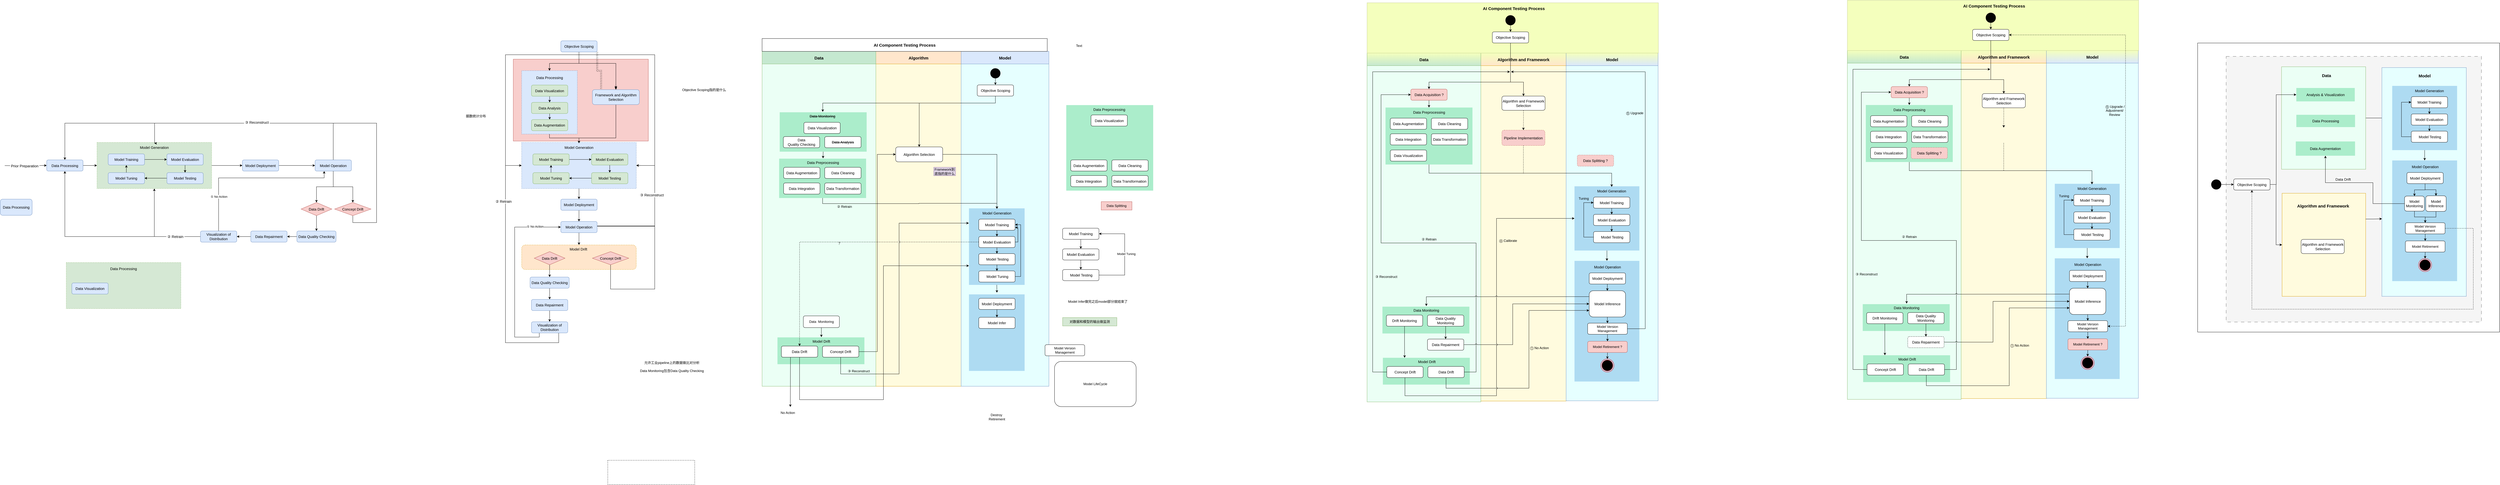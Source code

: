<mxfile version="22.1.21" type="github">
  <diagram name="第 1 页" id="kjWoDe90movP3GVGkAOm">
    <mxGraphModel dx="2813" dy="2510" grid="0" gridSize="10" guides="1" tooltips="1" connect="1" arrows="1" fold="1" page="0" pageScale="1" pageWidth="827" pageHeight="1169" math="0" shadow="0">
      <root>
        <mxCell id="0" />
        <mxCell id="1" parent="0" />
        <mxCell id="q6233Pr4W-4vrNPQ77tR-62" value="" style="rounded=0;whiteSpace=wrap;html=1;" vertex="1" parent="1">
          <mxGeometry x="7784" y="-313" width="1080" height="1035" as="geometry" />
        </mxCell>
        <mxCell id="q6233Pr4W-4vrNPQ77tR-43" value="" style="rounded=0;whiteSpace=wrap;html=1;fillColor=#f5f5f5;fontColor=#333333;strokeColor=#666666;dashed=1;dashPattern=12 12;" vertex="1" parent="1">
          <mxGeometry x="7886" y="-265" width="913" height="951" as="geometry" />
        </mxCell>
        <mxCell id="MFeed4d9ZoU8dtEDPjQN-121" value="" style="rounded=0;whiteSpace=wrap;html=1;dashed=1;fontSize=13;fillColor=#ABEDCB;strokeColor=none;" parent="1" vertex="1">
          <mxGeometry x="3737" y="-90.75" width="311" height="303.5" as="geometry" />
        </mxCell>
        <mxCell id="MFeed4d9ZoU8dtEDPjQN-88" value="" style="rounded=0;whiteSpace=wrap;html=1;fillColor=#f8cecc;strokeColor=#b85450;" parent="1" vertex="1">
          <mxGeometry x="1759" y="-255" width="483" height="293" as="geometry" />
        </mxCell>
        <mxCell id="MFeed4d9ZoU8dtEDPjQN-4" value="Algorithm" style="swimlane;whiteSpace=wrap;html=1;startSize=45;fontSize=15;fillColor=#ffe6cc;strokeColor=#d79b00;swimlaneFillColor=#FFFBDE;" parent="1" vertex="1">
          <mxGeometry x="3056" y="-283" width="305" height="1199" as="geometry" />
        </mxCell>
        <mxCell id="MFeed4d9ZoU8dtEDPjQN-16" value="Algorithm Selection" style="rounded=1;whiteSpace=wrap;html=1;fontSize=13;" parent="MFeed4d9ZoU8dtEDPjQN-4" vertex="1">
          <mxGeometry x="71" y="342" width="168" height="53.5" as="geometry" />
        </mxCell>
        <mxCell id="MFeed4d9ZoU8dtEDPjQN-127" value="Framework到底指的是什么" style="text;html=1;strokeColor=#9673a6;fillColor=#e1d5e7;align=center;verticalAlign=middle;whiteSpace=wrap;rounded=0;" parent="MFeed4d9ZoU8dtEDPjQN-4" vertex="1">
          <mxGeometry x="207" y="415" width="78" height="30" as="geometry" />
        </mxCell>
        <mxCell id="Fn_SYdDXyTarmtpHNBiJ-152" value="" style="rounded=1;whiteSpace=wrap;html=1;fillColor=#ffe6cc;strokeColor=#d79b00;dashed=1;" parent="1" vertex="1">
          <mxGeometry x="1789" y="410" width="410" height="88" as="geometry" />
        </mxCell>
        <mxCell id="Fn_SYdDXyTarmtpHNBiJ-78" style="edgeStyle=orthogonalEdgeStyle;rounded=0;orthogonalLoop=1;jettySize=auto;html=1;exitX=1;exitY=0.5;exitDx=0;exitDy=0;entryX=0;entryY=0.5;entryDx=0;entryDy=0;" parent="1" source="Fn_SYdDXyTarmtpHNBiJ-5" target="Fn_SYdDXyTarmtpHNBiJ-33" edge="1">
          <mxGeometry relative="1" as="geometry" />
        </mxCell>
        <mxCell id="Fn_SYdDXyTarmtpHNBiJ-5" value="" style="rounded=0;whiteSpace=wrap;html=1;dashed=1;fillColor=#d5e8d4;strokeColor=#82b366;fontSize=13;" parent="1" vertex="1">
          <mxGeometry x="270" y="43" width="410" height="165" as="geometry" />
        </mxCell>
        <mxCell id="Fn_SYdDXyTarmtpHNBiJ-12" style="edgeStyle=orthogonalEdgeStyle;rounded=0;orthogonalLoop=1;jettySize=auto;html=1;exitX=1;exitY=0.5;exitDx=0;exitDy=0;entryX=0;entryY=0.5;entryDx=0;entryDy=0;fontSize=13;" parent="1" edge="1">
          <mxGeometry relative="1" as="geometry">
            <mxPoint x="440.0" y="104" as="sourcePoint" />
            <mxPoint x="520.0" y="104" as="targetPoint" />
          </mxGeometry>
        </mxCell>
        <mxCell id="Fn_SYdDXyTarmtpHNBiJ-18" style="edgeStyle=orthogonalEdgeStyle;rounded=0;orthogonalLoop=1;jettySize=auto;html=1;exitX=0.5;exitY=1;exitDx=0;exitDy=0;entryX=0.5;entryY=0;entryDx=0;entryDy=0;fontSize=13;" parent="1" edge="1">
          <mxGeometry relative="1" as="geometry">
            <mxPoint x="585.0" y="124" as="sourcePoint" />
            <mxPoint x="585.0" y="151" as="targetPoint" />
          </mxGeometry>
        </mxCell>
        <mxCell id="Fn_SYdDXyTarmtpHNBiJ-19" style="edgeStyle=orthogonalEdgeStyle;rounded=0;orthogonalLoop=1;jettySize=auto;html=1;exitX=0;exitY=0.5;exitDx=0;exitDy=0;entryX=1;entryY=0.5;entryDx=0;entryDy=0;fontSize=13;" parent="1" edge="1">
          <mxGeometry relative="1" as="geometry">
            <mxPoint x="520.0" y="171" as="sourcePoint" />
            <mxPoint x="440.0" y="171" as="targetPoint" />
          </mxGeometry>
        </mxCell>
        <mxCell id="Fn_SYdDXyTarmtpHNBiJ-6" value="Model Generation" style="text;html=1;strokeColor=none;fillColor=none;align=center;verticalAlign=middle;whiteSpace=wrap;rounded=0;fontSize=13;" parent="1" vertex="1">
          <mxGeometry x="385" y="46" width="180" height="30" as="geometry" />
        </mxCell>
        <mxCell id="Fn_SYdDXyTarmtpHNBiJ-20" style="edgeStyle=orthogonalEdgeStyle;rounded=0;orthogonalLoop=1;jettySize=auto;html=1;exitX=0.5;exitY=0;exitDx=0;exitDy=0;entryX=0.5;entryY=1;entryDx=0;entryDy=0;fontSize=13;" parent="1" edge="1">
          <mxGeometry relative="1" as="geometry">
            <mxPoint x="375.0" y="151" as="sourcePoint" />
            <mxPoint x="375.0" y="124" as="targetPoint" />
          </mxGeometry>
        </mxCell>
        <mxCell id="Fn_SYdDXyTarmtpHNBiJ-25" style="edgeStyle=orthogonalEdgeStyle;rounded=0;orthogonalLoop=1;jettySize=auto;html=1;exitX=1;exitY=0.5;exitDx=0;exitDy=0;entryX=0;entryY=0.5;entryDx=0;entryDy=0;fontSize=13;" parent="1" source="Fn_SYdDXyTarmtpHNBiJ-24" target="Fn_SYdDXyTarmtpHNBiJ-5" edge="1">
          <mxGeometry relative="1" as="geometry" />
        </mxCell>
        <mxCell id="Fn_SYdDXyTarmtpHNBiJ-50" style="edgeStyle=orthogonalEdgeStyle;rounded=0;orthogonalLoop=1;jettySize=auto;html=1;entryX=0;entryY=0.5;entryDx=0;entryDy=0;fontSize=13;" parent="1" target="Fn_SYdDXyTarmtpHNBiJ-24" edge="1">
          <mxGeometry relative="1" as="geometry">
            <mxPoint x="-50" y="125" as="targetPoint" />
            <mxPoint x="-60" y="126" as="sourcePoint" />
          </mxGeometry>
        </mxCell>
        <mxCell id="Fn_SYdDXyTarmtpHNBiJ-51" value="&amp;nbsp;Prior Preparation&amp;nbsp;" style="edgeLabel;html=1;align=center;verticalAlign=middle;resizable=0;points=[];fontSize=13;" parent="Fn_SYdDXyTarmtpHNBiJ-50" vertex="1" connectable="0">
          <mxGeometry x="-0.065" relative="1" as="geometry">
            <mxPoint as="offset" />
          </mxGeometry>
        </mxCell>
        <mxCell id="Fn_SYdDXyTarmtpHNBiJ-24" value="Data Processing" style="rounded=1;whiteSpace=wrap;html=1;fillColor=#dae8fc;strokeColor=#6c8ebf;fontSize=13;" parent="1" vertex="1">
          <mxGeometry x="90" y="105.5" width="130" height="40" as="geometry" />
        </mxCell>
        <mxCell id="Fn_SYdDXyTarmtpHNBiJ-26" value="Model Training" style="rounded=1;whiteSpace=wrap;html=1;fillColor=#dae8fc;strokeColor=#6c8ebf;fontSize=13;" parent="1" vertex="1">
          <mxGeometry x="310" y="84" width="130" height="40" as="geometry" />
        </mxCell>
        <mxCell id="Fn_SYdDXyTarmtpHNBiJ-60" style="edgeStyle=orthogonalEdgeStyle;rounded=0;orthogonalLoop=1;jettySize=auto;html=1;exitX=0.5;exitY=0;exitDx=0;exitDy=0;entryX=0.5;entryY=0;entryDx=0;entryDy=0;fontSize=13;" parent="1" source="Fn_SYdDXyTarmtpHNBiJ-28" target="Fn_SYdDXyTarmtpHNBiJ-6" edge="1">
          <mxGeometry relative="1" as="geometry">
            <Array as="points">
              <mxPoint x="1115" y="-26" />
              <mxPoint x="476" y="-26" />
              <mxPoint x="476" y="46" />
            </Array>
          </mxGeometry>
        </mxCell>
        <mxCell id="Fn_SYdDXyTarmtpHNBiJ-28" value="Model Operation" style="rounded=1;whiteSpace=wrap;html=1;fillColor=#dae8fc;strokeColor=#6c8ebf;fontSize=13;" parent="1" vertex="1">
          <mxGeometry x="1050" y="105.5" width="130" height="40" as="geometry" />
        </mxCell>
        <mxCell id="Fn_SYdDXyTarmtpHNBiJ-30" value="Model Tuning" style="rounded=1;whiteSpace=wrap;html=1;fillColor=#dae8fc;strokeColor=#6c8ebf;fontSize=13;" parent="1" vertex="1">
          <mxGeometry x="310" y="151" width="130" height="40" as="geometry" />
        </mxCell>
        <mxCell id="Fn_SYdDXyTarmtpHNBiJ-31" value="Model Evaluation" style="rounded=1;whiteSpace=wrap;html=1;fillColor=#dae8fc;strokeColor=#6c8ebf;fontSize=13;" parent="1" vertex="1">
          <mxGeometry x="520" y="84" width="130" height="40" as="geometry" />
        </mxCell>
        <mxCell id="Fn_SYdDXyTarmtpHNBiJ-32" value="Model Testing" style="rounded=1;whiteSpace=wrap;html=1;fillColor=#dae8fc;strokeColor=#6c8ebf;fontSize=13;" parent="1" vertex="1">
          <mxGeometry x="520" y="151" width="130" height="40" as="geometry" />
        </mxCell>
        <mxCell id="Fn_SYdDXyTarmtpHNBiJ-42" style="edgeStyle=orthogonalEdgeStyle;rounded=0;orthogonalLoop=1;jettySize=auto;html=1;exitX=1;exitY=0.5;exitDx=0;exitDy=0;entryX=0;entryY=0.5;entryDx=0;entryDy=0;fontSize=13;" parent="1" source="Fn_SYdDXyTarmtpHNBiJ-33" target="Fn_SYdDXyTarmtpHNBiJ-28" edge="1">
          <mxGeometry relative="1" as="geometry" />
        </mxCell>
        <mxCell id="Fn_SYdDXyTarmtpHNBiJ-33" value="Model Deployment" style="rounded=1;whiteSpace=wrap;html=1;fillColor=#dae8fc;strokeColor=#6c8ebf;fontSize=13;" parent="1" vertex="1">
          <mxGeometry x="790" y="105.5" width="130" height="40" as="geometry" />
        </mxCell>
        <mxCell id="Fn_SYdDXyTarmtpHNBiJ-73" style="edgeStyle=orthogonalEdgeStyle;rounded=0;orthogonalLoop=1;jettySize=auto;html=1;exitX=0.5;exitY=1;exitDx=0;exitDy=0;exitPerimeter=0;entryX=0.5;entryY=0;entryDx=0;entryDy=0;" parent="1" source="Fn_SYdDXyTarmtpHNBiJ-37" target="Fn_SYdDXyTarmtpHNBiJ-69" edge="1">
          <mxGeometry relative="1" as="geometry" />
        </mxCell>
        <mxCell id="Fn_SYdDXyTarmtpHNBiJ-37" value="Data Drift" style="strokeWidth=1;html=1;shape=mxgraph.flowchart.decision;whiteSpace=wrap;fillColor=#f8cecc;strokeColor=#b85450;fontSize=13;" parent="1" vertex="1">
          <mxGeometry x="1000" y="258" width="110" height="47" as="geometry" />
        </mxCell>
        <mxCell id="Fn_SYdDXyTarmtpHNBiJ-64" style="edgeStyle=orthogonalEdgeStyle;rounded=0;orthogonalLoop=1;jettySize=auto;html=1;entryX=0.5;entryY=0;entryDx=0;entryDy=0;fontSize=13;exitX=0.5;exitY=1;exitDx=0;exitDy=0;exitPerimeter=0;" parent="1" source="Fn_SYdDXyTarmtpHNBiJ-38" target="Fn_SYdDXyTarmtpHNBiJ-24" edge="1">
          <mxGeometry relative="1" as="geometry">
            <mxPoint x="1250" y="282" as="sourcePoint" />
            <Array as="points">
              <mxPoint x="1185" y="330" />
              <mxPoint x="1270" y="330" />
              <mxPoint x="1270" y="-26" />
              <mxPoint x="155" y="-26" />
            </Array>
          </mxGeometry>
        </mxCell>
        <mxCell id="Fn_SYdDXyTarmtpHNBiJ-38" value="Concept Drift" style="strokeWidth=1;html=1;shape=mxgraph.flowchart.decision;whiteSpace=wrap;fillColor=#f8cecc;strokeColor=#b85450;fontSize=13;" parent="1" vertex="1">
          <mxGeometry x="1120" y="258" width="130" height="47" as="geometry" />
        </mxCell>
        <mxCell id="Fn_SYdDXyTarmtpHNBiJ-40" style="edgeStyle=orthogonalEdgeStyle;rounded=0;orthogonalLoop=1;jettySize=auto;html=1;exitX=0.5;exitY=1;exitDx=0;exitDy=0;entryX=0.5;entryY=0;entryDx=0;entryDy=0;entryPerimeter=0;fontSize=13;" parent="1" source="Fn_SYdDXyTarmtpHNBiJ-28" target="Fn_SYdDXyTarmtpHNBiJ-37" edge="1">
          <mxGeometry relative="1" as="geometry" />
        </mxCell>
        <mxCell id="Fn_SYdDXyTarmtpHNBiJ-41" style="edgeStyle=orthogonalEdgeStyle;rounded=0;orthogonalLoop=1;jettySize=auto;html=1;exitX=0.5;exitY=1;exitDx=0;exitDy=0;entryX=0.5;entryY=0;entryDx=0;entryDy=0;entryPerimeter=0;fontSize=13;" parent="1" source="Fn_SYdDXyTarmtpHNBiJ-28" target="Fn_SYdDXyTarmtpHNBiJ-38" edge="1">
          <mxGeometry relative="1" as="geometry" />
        </mxCell>
        <mxCell id="Fn_SYdDXyTarmtpHNBiJ-59" style="edgeStyle=orthogonalEdgeStyle;rounded=0;orthogonalLoop=1;jettySize=auto;html=1;exitX=0;exitY=0.5;exitDx=0;exitDy=0;entryX=0.5;entryY=1;entryDx=0;entryDy=0;fontSize=13;" parent="1" source="Fn_SYdDXyTarmtpHNBiJ-46" target="Fn_SYdDXyTarmtpHNBiJ-5" edge="1">
          <mxGeometry relative="1" as="geometry" />
        </mxCell>
        <mxCell id="Fn_SYdDXyTarmtpHNBiJ-53" style="edgeStyle=orthogonalEdgeStyle;rounded=0;orthogonalLoop=1;jettySize=auto;html=1;exitX=0;exitY=0.5;exitDx=0;exitDy=0;entryX=0.5;entryY=1;entryDx=0;entryDy=0;fontSize=13;" parent="1" source="Fn_SYdDXyTarmtpHNBiJ-46" target="Fn_SYdDXyTarmtpHNBiJ-24" edge="1">
          <mxGeometry relative="1" as="geometry" />
        </mxCell>
        <mxCell id="Fn_SYdDXyTarmtpHNBiJ-54" value="&amp;nbsp;②&amp;nbsp;Retrain&amp;nbsp;" style="edgeLabel;html=1;align=center;verticalAlign=middle;resizable=0;points=[];fontSize=13;" parent="Fn_SYdDXyTarmtpHNBiJ-53" vertex="1" connectable="0">
          <mxGeometry x="-0.463" y="-3" relative="1" as="geometry">
            <mxPoint x="103" y="3" as="offset" />
          </mxGeometry>
        </mxCell>
        <mxCell id="Fn_SYdDXyTarmtpHNBiJ-79" style="edgeStyle=orthogonalEdgeStyle;rounded=0;orthogonalLoop=1;jettySize=auto;html=1;exitX=0.5;exitY=0;exitDx=0;exitDy=0;entryX=0.25;entryY=1;entryDx=0;entryDy=0;" parent="1" source="Fn_SYdDXyTarmtpHNBiJ-46" target="Fn_SYdDXyTarmtpHNBiJ-28" edge="1">
          <mxGeometry relative="1" as="geometry">
            <Array as="points">
              <mxPoint x="705" y="170" />
              <mxPoint x="1082" y="170" />
            </Array>
          </mxGeometry>
        </mxCell>
        <mxCell id="Fn_SYdDXyTarmtpHNBiJ-81" value="① No Action" style="edgeLabel;html=1;align=center;verticalAlign=middle;resizable=0;points=[];" parent="Fn_SYdDXyTarmtpHNBiJ-79" vertex="1" connectable="0">
          <mxGeometry x="-0.585" y="-1" relative="1" as="geometry">
            <mxPoint as="offset" />
          </mxGeometry>
        </mxCell>
        <mxCell id="Fn_SYdDXyTarmtpHNBiJ-46" value="Visualization of Distribution" style="rounded=1;whiteSpace=wrap;html=1;fillColor=#dae8fc;strokeColor=#6c8ebf;fontSize=13;" parent="1" vertex="1">
          <mxGeometry x="640" y="360" width="130" height="40" as="geometry" />
        </mxCell>
        <mxCell id="Fn_SYdDXyTarmtpHNBiJ-65" value="&lt;span style=&quot;color: rgb(0, 0, 0); font-family: Helvetica; font-size: 13px; font-style: normal; font-variant-ligatures: normal; font-variant-caps: normal; font-weight: 400; letter-spacing: normal; orphans: 2; text-align: center; text-indent: 0px; text-transform: none; widows: 2; word-spacing: 0px; -webkit-text-stroke-width: 0px; background-color: rgb(255, 255, 255); text-decoration-thickness: initial; text-decoration-style: initial; text-decoration-color: initial; float: none; display: inline !important;&quot;&gt;&amp;nbsp;③ Reconstruct&amp;nbsp;&lt;/span&gt;" style="text;whiteSpace=wrap;html=1;" parent="1" vertex="1">
          <mxGeometry x="794.0" y="-43.0" width="121" height="38" as="geometry" />
        </mxCell>
        <mxCell id="Fn_SYdDXyTarmtpHNBiJ-74" style="edgeStyle=orthogonalEdgeStyle;rounded=0;orthogonalLoop=1;jettySize=auto;html=1;exitX=0;exitY=0.5;exitDx=0;exitDy=0;entryX=1;entryY=0.5;entryDx=0;entryDy=0;" parent="1" source="Fn_SYdDXyTarmtpHNBiJ-69" target="Fn_SYdDXyTarmtpHNBiJ-71" edge="1">
          <mxGeometry relative="1" as="geometry" />
        </mxCell>
        <mxCell id="Fn_SYdDXyTarmtpHNBiJ-69" value="Data Quality Checking" style="rounded=1;whiteSpace=wrap;html=1;fillColor=#dae8fc;strokeColor=#6c8ebf;fontSize=13;" parent="1" vertex="1">
          <mxGeometry x="985" y="360" width="140" height="40" as="geometry" />
        </mxCell>
        <mxCell id="Fn_SYdDXyTarmtpHNBiJ-77" style="edgeStyle=orthogonalEdgeStyle;rounded=0;orthogonalLoop=1;jettySize=auto;html=1;exitX=0;exitY=0.5;exitDx=0;exitDy=0;entryX=1;entryY=0.5;entryDx=0;entryDy=0;" parent="1" source="Fn_SYdDXyTarmtpHNBiJ-71" target="Fn_SYdDXyTarmtpHNBiJ-46" edge="1">
          <mxGeometry relative="1" as="geometry" />
        </mxCell>
        <mxCell id="Fn_SYdDXyTarmtpHNBiJ-71" value="Data Repairment" style="rounded=1;whiteSpace=wrap;html=1;fillColor=#dae8fc;strokeColor=#6c8ebf;fontSize=13;" parent="1" vertex="1">
          <mxGeometry x="820" y="360" width="130" height="40" as="geometry" />
        </mxCell>
        <mxCell id="Fn_SYdDXyTarmtpHNBiJ-82" value="Data Processing" style="rounded=1;whiteSpace=wrap;html=1;fillColor=#dae8fc;strokeColor=#6c8ebf;fontSize=13;" parent="1" vertex="1">
          <mxGeometry x="-76" y="246" width="114" height="58" as="geometry" />
        </mxCell>
        <mxCell id="Fn_SYdDXyTarmtpHNBiJ-83" value="" style="rounded=0;whiteSpace=wrap;html=1;dashed=1;fillColor=#d5e8d4;strokeColor=#82b366;fontSize=13;" parent="1" vertex="1">
          <mxGeometry x="160" y="473" width="410" height="165" as="geometry" />
        </mxCell>
        <mxCell id="Fn_SYdDXyTarmtpHNBiJ-84" value="Data Processing" style="text;html=1;strokeColor=none;fillColor=none;align=center;verticalAlign=middle;whiteSpace=wrap;rounded=0;fontSize=13;" parent="1" vertex="1">
          <mxGeometry x="275" y="480" width="180" height="30" as="geometry" />
        </mxCell>
        <mxCell id="Fn_SYdDXyTarmtpHNBiJ-86" value="Data Visualization" style="rounded=1;whiteSpace=wrap;html=1;fillColor=#dae8fc;strokeColor=#6c8ebf;fontSize=13;" parent="1" vertex="1">
          <mxGeometry x="180" y="546" width="130" height="40" as="geometry" />
        </mxCell>
        <mxCell id="Fn_SYdDXyTarmtpHNBiJ-120" style="edgeStyle=orthogonalEdgeStyle;rounded=0;orthogonalLoop=1;jettySize=auto;html=1;exitX=0.5;exitY=1;exitDx=0;exitDy=0;entryX=0.5;entryY=0;entryDx=0;entryDy=0;" parent="1" source="Fn_SYdDXyTarmtpHNBiJ-88" target="Fn_SYdDXyTarmtpHNBiJ-102" edge="1">
          <mxGeometry relative="1" as="geometry" />
        </mxCell>
        <mxCell id="Fn_SYdDXyTarmtpHNBiJ-88" value="" style="rounded=0;whiteSpace=wrap;html=1;dashed=1;fillColor=#dae8fc;strokeColor=#6c8ebf;fontSize=13;" parent="1" vertex="1">
          <mxGeometry x="1789" y="43" width="410" height="165" as="geometry" />
        </mxCell>
        <mxCell id="Fn_SYdDXyTarmtpHNBiJ-89" style="edgeStyle=orthogonalEdgeStyle;rounded=0;orthogonalLoop=1;jettySize=auto;html=1;exitX=1;exitY=0.5;exitDx=0;exitDy=0;entryX=0;entryY=0.5;entryDx=0;entryDy=0;fontSize=13;" parent="1" edge="1">
          <mxGeometry relative="1" as="geometry">
            <mxPoint x="1959.0" y="104" as="sourcePoint" />
            <mxPoint x="2039.0" y="104" as="targetPoint" />
          </mxGeometry>
        </mxCell>
        <mxCell id="Fn_SYdDXyTarmtpHNBiJ-90" style="edgeStyle=orthogonalEdgeStyle;rounded=0;orthogonalLoop=1;jettySize=auto;html=1;exitX=0.5;exitY=1;exitDx=0;exitDy=0;entryX=0.5;entryY=0;entryDx=0;entryDy=0;fontSize=13;" parent="1" edge="1">
          <mxGeometry relative="1" as="geometry">
            <mxPoint x="2104" y="124" as="sourcePoint" />
            <mxPoint x="2104" y="151" as="targetPoint" />
          </mxGeometry>
        </mxCell>
        <mxCell id="Fn_SYdDXyTarmtpHNBiJ-91" style="edgeStyle=orthogonalEdgeStyle;rounded=0;orthogonalLoop=1;jettySize=auto;html=1;exitX=0;exitY=0.5;exitDx=0;exitDy=0;entryX=1;entryY=0.5;entryDx=0;entryDy=0;fontSize=13;" parent="1" edge="1">
          <mxGeometry relative="1" as="geometry">
            <mxPoint x="2039.0" y="171" as="sourcePoint" />
            <mxPoint x="1959.0" y="171" as="targetPoint" />
          </mxGeometry>
        </mxCell>
        <mxCell id="Fn_SYdDXyTarmtpHNBiJ-92" value="Model Generation" style="text;html=1;strokeColor=none;fillColor=none;align=center;verticalAlign=middle;whiteSpace=wrap;rounded=0;fontSize=13;" parent="1" vertex="1">
          <mxGeometry x="1904" y="46" width="180" height="30" as="geometry" />
        </mxCell>
        <mxCell id="Fn_SYdDXyTarmtpHNBiJ-93" style="edgeStyle=orthogonalEdgeStyle;rounded=0;orthogonalLoop=1;jettySize=auto;html=1;exitX=0.5;exitY=0;exitDx=0;exitDy=0;entryX=0.5;entryY=1;entryDx=0;entryDy=0;fontSize=13;" parent="1" edge="1">
          <mxGeometry relative="1" as="geometry">
            <mxPoint x="1894.0" y="151" as="sourcePoint" />
            <mxPoint x="1894.0" y="124" as="targetPoint" />
          </mxGeometry>
        </mxCell>
        <mxCell id="Fn_SYdDXyTarmtpHNBiJ-95" value="Model Training" style="rounded=1;whiteSpace=wrap;html=1;fillColor=#d5e8d4;strokeColor=#82b366;fontSize=13;" parent="1" vertex="1">
          <mxGeometry x="1829" y="84" width="130" height="40" as="geometry" />
        </mxCell>
        <mxCell id="Fn_SYdDXyTarmtpHNBiJ-130" style="edgeStyle=orthogonalEdgeStyle;rounded=0;orthogonalLoop=1;jettySize=auto;html=1;exitX=1;exitY=0.5;exitDx=0;exitDy=0;entryX=1;entryY=0.5;entryDx=0;entryDy=0;" parent="1" source="Fn_SYdDXyTarmtpHNBiJ-97" target="Fn_SYdDXyTarmtpHNBiJ-88" edge="1">
          <mxGeometry relative="1" as="geometry">
            <Array as="points">
              <mxPoint x="2059" y="343" />
              <mxPoint x="2265" y="343" />
              <mxPoint x="2265" y="125" />
            </Array>
          </mxGeometry>
        </mxCell>
        <mxCell id="Fn_SYdDXyTarmtpHNBiJ-153" style="edgeStyle=orthogonalEdgeStyle;rounded=0;orthogonalLoop=1;jettySize=auto;html=1;exitX=0.5;exitY=1;exitDx=0;exitDy=0;entryX=0.5;entryY=0;entryDx=0;entryDy=0;" parent="1" source="Fn_SYdDXyTarmtpHNBiJ-97" target="Fn_SYdDXyTarmtpHNBiJ-152" edge="1">
          <mxGeometry relative="1" as="geometry" />
        </mxCell>
        <mxCell id="Fn_SYdDXyTarmtpHNBiJ-163" style="edgeStyle=orthogonalEdgeStyle;rounded=0;orthogonalLoop=1;jettySize=auto;html=1;exitX=1;exitY=0.5;exitDx=0;exitDy=0;entryX=0.5;entryY=0;entryDx=0;entryDy=0;" parent="1" edge="1">
          <mxGeometry relative="1" as="geometry">
            <mxPoint x="2059" y="342" as="sourcePoint" />
            <mxPoint x="2126.0" y="-150" as="targetPoint" />
            <Array as="points">
              <mxPoint x="2265" y="342" />
              <mxPoint x="2265" y="-271" />
              <mxPoint x="1994" y="-271" />
              <mxPoint x="1994" y="-240" />
              <mxPoint x="2126" y="-240" />
            </Array>
          </mxGeometry>
        </mxCell>
        <mxCell id="Fn_SYdDXyTarmtpHNBiJ-97" value="Model Operation" style="rounded=1;whiteSpace=wrap;html=1;fillColor=#dae8fc;strokeColor=#6c8ebf;fontSize=13;" parent="1" vertex="1">
          <mxGeometry x="1929" y="326" width="130" height="40" as="geometry" />
        </mxCell>
        <mxCell id="Fn_SYdDXyTarmtpHNBiJ-98" value="Model Tuning" style="rounded=1;whiteSpace=wrap;html=1;fillColor=#d5e8d4;strokeColor=#82b366;fontSize=13;" parent="1" vertex="1">
          <mxGeometry x="1829" y="151" width="130" height="40" as="geometry" />
        </mxCell>
        <mxCell id="Fn_SYdDXyTarmtpHNBiJ-99" value="Model Evaluation" style="rounded=1;whiteSpace=wrap;html=1;fillColor=#d5e8d4;strokeColor=#82b366;fontSize=13;" parent="1" vertex="1">
          <mxGeometry x="2039" y="84" width="130" height="40" as="geometry" />
        </mxCell>
        <mxCell id="Fn_SYdDXyTarmtpHNBiJ-100" value="Model Testing" style="rounded=1;whiteSpace=wrap;html=1;fillColor=#d5e8d4;strokeColor=#82b366;fontSize=13;" parent="1" vertex="1">
          <mxGeometry x="2039" y="151" width="130" height="40" as="geometry" />
        </mxCell>
        <mxCell id="Fn_SYdDXyTarmtpHNBiJ-123" style="edgeStyle=orthogonalEdgeStyle;rounded=0;orthogonalLoop=1;jettySize=auto;html=1;exitX=0.5;exitY=1;exitDx=0;exitDy=0;entryX=0.5;entryY=0;entryDx=0;entryDy=0;" parent="1" source="Fn_SYdDXyTarmtpHNBiJ-102" target="Fn_SYdDXyTarmtpHNBiJ-97" edge="1">
          <mxGeometry relative="1" as="geometry" />
        </mxCell>
        <mxCell id="Fn_SYdDXyTarmtpHNBiJ-102" value="Model Deployment" style="rounded=1;whiteSpace=wrap;html=1;fillColor=#dae8fc;strokeColor=#6c8ebf;fontSize=13;" parent="1" vertex="1">
          <mxGeometry x="1929" y="246" width="130" height="40" as="geometry" />
        </mxCell>
        <mxCell id="Fn_SYdDXyTarmtpHNBiJ-103" style="edgeStyle=orthogonalEdgeStyle;rounded=0;orthogonalLoop=1;jettySize=auto;html=1;entryX=0.5;entryY=0;entryDx=0;entryDy=0;" parent="1" source="Fn_SYdDXyTarmtpHNBiJ-104" target="Fn_SYdDXyTarmtpHNBiJ-117" edge="1">
          <mxGeometry relative="1" as="geometry">
            <mxPoint x="1889" y="488.0" as="sourcePoint" />
          </mxGeometry>
        </mxCell>
        <mxCell id="Fn_SYdDXyTarmtpHNBiJ-104" value="Data Drift" style="strokeWidth=1;html=1;shape=mxgraph.flowchart.decision;whiteSpace=wrap;fillColor=#f8cecc;strokeColor=#b85450;fontSize=13;" parent="1" vertex="1">
          <mxGeometry x="1834" y="434" width="110" height="47" as="geometry" />
        </mxCell>
        <mxCell id="Fn_SYdDXyTarmtpHNBiJ-131" style="edgeStyle=orthogonalEdgeStyle;rounded=0;orthogonalLoop=1;jettySize=auto;html=1;exitX=0.25;exitY=1;exitDx=0;exitDy=0;entryX=0;entryY=0.5;entryDx=0;entryDy=0;" parent="1" source="Fn_SYdDXyTarmtpHNBiJ-114" target="Fn_SYdDXyTarmtpHNBiJ-97" edge="1">
          <mxGeometry relative="1" as="geometry">
            <Array as="points">
              <mxPoint x="1852" y="725" />
              <mxPoint x="1852" y="740" />
              <mxPoint x="1764" y="740" />
              <mxPoint x="1764" y="346" />
            </Array>
          </mxGeometry>
        </mxCell>
        <mxCell id="Fn_SYdDXyTarmtpHNBiJ-132" style="edgeStyle=orthogonalEdgeStyle;rounded=0;orthogonalLoop=1;jettySize=auto;html=1;exitX=0.75;exitY=1;exitDx=0;exitDy=0;entryX=0;entryY=0.5;entryDx=0;entryDy=0;" parent="1" source="Fn_SYdDXyTarmtpHNBiJ-114" target="Fn_SYdDXyTarmtpHNBiJ-88" edge="1">
          <mxGeometry relative="1" as="geometry">
            <Array as="points">
              <mxPoint x="1922" y="760" />
              <mxPoint x="1731" y="760" />
              <mxPoint x="1731" y="126" />
            </Array>
          </mxGeometry>
        </mxCell>
        <mxCell id="Fn_SYdDXyTarmtpHNBiJ-162" style="edgeStyle=orthogonalEdgeStyle;rounded=0;orthogonalLoop=1;jettySize=auto;html=1;exitX=0.75;exitY=1;exitDx=0;exitDy=0;entryX=0.5;entryY=0;entryDx=0;entryDy=0;" parent="1" source="Fn_SYdDXyTarmtpHNBiJ-114" target="Fn_SYdDXyTarmtpHNBiJ-135" edge="1">
          <mxGeometry relative="1" as="geometry">
            <Array as="points">
              <mxPoint x="1921" y="760" />
              <mxPoint x="1731" y="760" />
              <mxPoint x="1731" y="-271" />
              <mxPoint x="1994" y="-271" />
              <mxPoint x="1994" y="-240" />
              <mxPoint x="1889" y="-240" />
            </Array>
          </mxGeometry>
        </mxCell>
        <mxCell id="Fn_SYdDXyTarmtpHNBiJ-114" value="Visualization of Distribution" style="rounded=1;whiteSpace=wrap;html=1;fillColor=#dae8fc;strokeColor=#6c8ebf;fontSize=13;" parent="1" vertex="1">
          <mxGeometry x="1824" y="685" width="130" height="40" as="geometry" />
        </mxCell>
        <mxCell id="Fn_SYdDXyTarmtpHNBiJ-125" style="edgeStyle=orthogonalEdgeStyle;rounded=0;orthogonalLoop=1;jettySize=auto;html=1;exitX=0.5;exitY=1;exitDx=0;exitDy=0;entryX=0.5;entryY=0;entryDx=0;entryDy=0;" parent="1" source="Fn_SYdDXyTarmtpHNBiJ-117" target="Fn_SYdDXyTarmtpHNBiJ-119" edge="1">
          <mxGeometry relative="1" as="geometry" />
        </mxCell>
        <mxCell id="Fn_SYdDXyTarmtpHNBiJ-117" value="Data Quality Checking" style="rounded=1;whiteSpace=wrap;html=1;fillColor=#dae8fc;strokeColor=#6c8ebf;fontSize=13;" parent="1" vertex="1">
          <mxGeometry x="1819" y="525" width="140" height="40" as="geometry" />
        </mxCell>
        <mxCell id="Fn_SYdDXyTarmtpHNBiJ-126" style="edgeStyle=orthogonalEdgeStyle;rounded=0;orthogonalLoop=1;jettySize=auto;html=1;exitX=0.5;exitY=1;exitDx=0;exitDy=0;entryX=0.5;entryY=0;entryDx=0;entryDy=0;" parent="1" source="Fn_SYdDXyTarmtpHNBiJ-119" target="Fn_SYdDXyTarmtpHNBiJ-114" edge="1">
          <mxGeometry relative="1" as="geometry" />
        </mxCell>
        <mxCell id="Fn_SYdDXyTarmtpHNBiJ-119" value="Data Repairment" style="rounded=1;whiteSpace=wrap;html=1;fillColor=#dae8fc;strokeColor=#6c8ebf;fontSize=13;" parent="1" vertex="1">
          <mxGeometry x="1824" y="605" width="130" height="40" as="geometry" />
        </mxCell>
        <mxCell id="Fn_SYdDXyTarmtpHNBiJ-133" value="① No Action" style="edgeLabel;html=1;align=center;verticalAlign=middle;resizable=0;points=[];" parent="1" vertex="1" connectable="0">
          <mxGeometry x="1110" y="263" as="geometry">
            <mxPoint x="727" y="81" as="offset" />
          </mxGeometry>
        </mxCell>
        <mxCell id="Fn_SYdDXyTarmtpHNBiJ-134" value="&amp;nbsp;②&amp;nbsp;Retrain&amp;nbsp;" style="edgeLabel;html=1;align=center;verticalAlign=middle;resizable=0;points=[];fontSize=13;" parent="1" vertex="1" connectable="0">
          <mxGeometry x="585.997" y="390" as="geometry">
            <mxPoint x="1138" y="-136" as="offset" />
          </mxGeometry>
        </mxCell>
        <mxCell id="Fn_SYdDXyTarmtpHNBiJ-145" style="edgeStyle=orthogonalEdgeStyle;rounded=0;orthogonalLoop=1;jettySize=auto;html=1;exitX=0.5;exitY=1;exitDx=0;exitDy=0;entryX=0.5;entryY=0;entryDx=0;entryDy=0;" parent="1" source="Fn_SYdDXyTarmtpHNBiJ-135" target="Fn_SYdDXyTarmtpHNBiJ-92" edge="1">
          <mxGeometry relative="1" as="geometry">
            <Array as="points">
              <mxPoint x="1888" y="27" />
              <mxPoint x="1994" y="27" />
            </Array>
          </mxGeometry>
        </mxCell>
        <mxCell id="Fn_SYdDXyTarmtpHNBiJ-135" value="" style="rounded=0;whiteSpace=wrap;html=1;dashed=1;fillColor=#dae8fc;strokeColor=#6c8ebf;fontSize=13;" parent="1" vertex="1">
          <mxGeometry x="1789" y="-214" width="199" height="227" as="geometry" />
        </mxCell>
        <mxCell id="Fn_SYdDXyTarmtpHNBiJ-139" value="Data Processing" style="text;html=1;strokeColor=none;fillColor=none;align=center;verticalAlign=middle;whiteSpace=wrap;rounded=0;fontSize=13;" parent="1" vertex="1">
          <mxGeometry x="1799" y="-204" width="180" height="30" as="geometry" />
        </mxCell>
        <mxCell id="Fn_SYdDXyTarmtpHNBiJ-148" style="edgeStyle=orthogonalEdgeStyle;rounded=0;orthogonalLoop=1;jettySize=auto;html=1;exitX=0.5;exitY=1;exitDx=0;exitDy=0;" parent="1" source="Fn_SYdDXyTarmtpHNBiJ-141" target="Fn_SYdDXyTarmtpHNBiJ-142" edge="1">
          <mxGeometry relative="1" as="geometry" />
        </mxCell>
        <mxCell id="Fn_SYdDXyTarmtpHNBiJ-141" value="Data Visualization" style="rounded=1;whiteSpace=wrap;html=1;fillColor=#d5e8d4;strokeColor=#82b366;fontSize=13;" parent="1" vertex="1">
          <mxGeometry x="1824" y="-162.5" width="130" height="40" as="geometry" />
        </mxCell>
        <mxCell id="Fn_SYdDXyTarmtpHNBiJ-149" style="edgeStyle=orthogonalEdgeStyle;rounded=0;orthogonalLoop=1;jettySize=auto;html=1;exitX=0.5;exitY=1;exitDx=0;exitDy=0;entryX=0.5;entryY=0;entryDx=0;entryDy=0;" parent="1" source="Fn_SYdDXyTarmtpHNBiJ-142" target="Fn_SYdDXyTarmtpHNBiJ-147" edge="1">
          <mxGeometry relative="1" as="geometry" />
        </mxCell>
        <mxCell id="Fn_SYdDXyTarmtpHNBiJ-142" value="Data Analysis" style="rounded=1;whiteSpace=wrap;html=1;fillColor=#d5e8d4;strokeColor=#82b366;fontSize=13;" parent="1" vertex="1">
          <mxGeometry x="1824" y="-100.5" width="130" height="40" as="geometry" />
        </mxCell>
        <mxCell id="Fn_SYdDXyTarmtpHNBiJ-155" style="edgeStyle=orthogonalEdgeStyle;rounded=0;orthogonalLoop=1;jettySize=auto;html=1;exitX=0.5;exitY=1;exitDx=0;exitDy=0;entryX=0.5;entryY=0;entryDx=0;entryDy=0;" parent="1" source="Fn_SYdDXyTarmtpHNBiJ-146" target="Fn_SYdDXyTarmtpHNBiJ-135" edge="1">
          <mxGeometry relative="1" as="geometry">
            <Array as="points">
              <mxPoint x="1994" y="-240" />
              <mxPoint x="1888" y="-240" />
            </Array>
          </mxGeometry>
        </mxCell>
        <mxCell id="Fn_SYdDXyTarmtpHNBiJ-159" style="edgeStyle=orthogonalEdgeStyle;rounded=0;orthogonalLoop=1;jettySize=auto;html=1;exitX=0.5;exitY=1;exitDx=0;exitDy=0;entryX=0.5;entryY=0;entryDx=0;entryDy=0;" parent="1" source="Fn_SYdDXyTarmtpHNBiJ-146" target="Fn_SYdDXyTarmtpHNBiJ-157" edge="1">
          <mxGeometry relative="1" as="geometry">
            <Array as="points">
              <mxPoint x="1994" y="-240" />
              <mxPoint x="2126" y="-240" />
            </Array>
          </mxGeometry>
        </mxCell>
        <mxCell id="Fn_SYdDXyTarmtpHNBiJ-146" value="Objective Scoping" style="rounded=1;whiteSpace=wrap;html=1;fillColor=#dae8fc;strokeColor=#6c8ebf;fontSize=13;" parent="1" vertex="1">
          <mxGeometry x="1929" y="-321" width="130" height="40" as="geometry" />
        </mxCell>
        <mxCell id="Fn_SYdDXyTarmtpHNBiJ-147" value="Data Augmentation" style="rounded=1;whiteSpace=wrap;html=1;fillColor=#d5e8d4;strokeColor=#82b366;fontSize=13;" parent="1" vertex="1">
          <mxGeometry x="1824" y="-39" width="130" height="40" as="geometry" />
        </mxCell>
        <mxCell id="Fn_SYdDXyTarmtpHNBiJ-151" style="edgeStyle=orthogonalEdgeStyle;rounded=0;orthogonalLoop=1;jettySize=auto;html=1;exitX=0.5;exitY=1;exitDx=0;exitDy=0;exitPerimeter=0;entryX=1;entryY=0.5;entryDx=0;entryDy=0;" parent="1" source="Fn_SYdDXyTarmtpHNBiJ-106" target="Fn_SYdDXyTarmtpHNBiJ-88" edge="1">
          <mxGeometry relative="1" as="geometry">
            <Array as="points">
              <mxPoint x="2107" y="568" />
              <mxPoint x="2265" y="568" />
              <mxPoint x="2265" y="125" />
            </Array>
          </mxGeometry>
        </mxCell>
        <mxCell id="Fn_SYdDXyTarmtpHNBiJ-106" value="Concept Drift" style="strokeWidth=1;html=1;shape=mxgraph.flowchart.decision;whiteSpace=wrap;fillColor=#f8cecc;strokeColor=#b85450;fontSize=13;" parent="1" vertex="1">
          <mxGeometry x="2042" y="434" width="130" height="47" as="geometry" />
        </mxCell>
        <mxCell id="Fn_SYdDXyTarmtpHNBiJ-154" value="Model Drift" style="text;html=1;strokeColor=none;fillColor=none;align=center;verticalAlign=middle;whiteSpace=wrap;rounded=0;fontSize=13;" parent="1" vertex="1">
          <mxGeometry x="1902" y="410" width="180" height="30" as="geometry" />
        </mxCell>
        <mxCell id="Fn_SYdDXyTarmtpHNBiJ-161" style="edgeStyle=orthogonalEdgeStyle;rounded=0;orthogonalLoop=1;jettySize=auto;html=1;exitX=0.5;exitY=1;exitDx=0;exitDy=0;entryX=0.5;entryY=0;entryDx=0;entryDy=0;" parent="1" source="Fn_SYdDXyTarmtpHNBiJ-157" target="Fn_SYdDXyTarmtpHNBiJ-92" edge="1">
          <mxGeometry relative="1" as="geometry">
            <Array as="points">
              <mxPoint x="2126" y="27" />
              <mxPoint x="1994" y="27" />
            </Array>
          </mxGeometry>
        </mxCell>
        <mxCell id="Fn_SYdDXyTarmtpHNBiJ-157" value="Framework and Algorithm Selection" style="rounded=1;whiteSpace=wrap;html=1;fillColor=#dae8fc;strokeColor=#6c8ebf;fontSize=13;" parent="1" vertex="1">
          <mxGeometry x="2042" y="-146" width="168" height="53.5" as="geometry" />
        </mxCell>
        <mxCell id="Fn_SYdDXyTarmtpHNBiJ-115" value="&lt;span style=&quot;color: rgb(0, 0, 0); font-family: Helvetica; font-size: 13px; font-style: normal; font-variant-ligatures: normal; font-variant-caps: normal; font-weight: 400; letter-spacing: normal; orphans: 2; text-align: center; text-indent: 0px; text-transform: none; widows: 2; word-spacing: 0px; -webkit-text-stroke-width: 0px; background-color: rgb(255, 255, 255); text-decoration-thickness: initial; text-decoration-style: initial; text-decoration-color: initial; float: none; display: inline !important;&quot;&gt;&amp;nbsp;③ Reconstruct&amp;nbsp;&lt;/span&gt;" style="text;whiteSpace=wrap;html=1;" parent="1" vertex="1">
          <mxGeometry x="2207.0" y="217.0" width="121" height="38" as="geometry" />
        </mxCell>
        <mxCell id="MFeed4d9ZoU8dtEDPjQN-1" value="&lt;font style=&quot;font-size: 15px;&quot;&gt;Data&lt;/font&gt;" style="swimlane;whiteSpace=wrap;html=1;startSize=45;fontSize=15;strokeColor=#82b366;fillColor=#C5E8D0;swimlaneFillColor=#EBFFF5;" parent="1" vertex="1">
          <mxGeometry x="2649" y="-283" width="407" height="1199" as="geometry">
            <mxRectangle x="2566" y="-283" width="68" height="45" as="alternateBounds" />
          </mxGeometry>
        </mxCell>
        <mxCell id="MFeed4d9ZoU8dtEDPjQN-39" value="" style="rounded=0;whiteSpace=wrap;html=1;dashed=1;fontSize=13;fillColor=#ABEDCB;strokeColor=none;" parent="MFeed4d9ZoU8dtEDPjQN-1" vertex="1">
          <mxGeometry x="55" y="1024" width="311" height="96" as="geometry" />
        </mxCell>
        <mxCell id="MFeed4d9ZoU8dtEDPjQN-40" value="Model Drift" style="text;html=1;strokeColor=none;fillColor=none;align=center;verticalAlign=middle;whiteSpace=wrap;rounded=0;fontSize=13;" parent="MFeed4d9ZoU8dtEDPjQN-1" vertex="1">
          <mxGeometry x="122" y="1023" width="180" height="30" as="geometry" />
        </mxCell>
        <mxCell id="MFeed4d9ZoU8dtEDPjQN-149" style="edgeStyle=orthogonalEdgeStyle;rounded=0;orthogonalLoop=1;jettySize=auto;html=1;exitX=0.25;exitY=1;exitDx=0;exitDy=0;" parent="MFeed4d9ZoU8dtEDPjQN-1" source="MFeed4d9ZoU8dtEDPjQN-41" edge="1">
          <mxGeometry relative="1" as="geometry">
            <mxPoint x="101" y="1273" as="targetPoint" />
          </mxGeometry>
        </mxCell>
        <mxCell id="MFeed4d9ZoU8dtEDPjQN-41" value="Data Drift" style="rounded=1;whiteSpace=wrap;html=1;fontSize=13;" parent="MFeed4d9ZoU8dtEDPjQN-1" vertex="1">
          <mxGeometry x="69" y="1055" width="130" height="40" as="geometry" />
        </mxCell>
        <mxCell id="MFeed4d9ZoU8dtEDPjQN-48" value="Concept Drift" style="rounded=1;whiteSpace=wrap;html=1;fontSize=13;" parent="MFeed4d9ZoU8dtEDPjQN-1" vertex="1">
          <mxGeometry x="216" y="1055" width="130" height="40" as="geometry" />
        </mxCell>
        <mxCell id="MFeed4d9ZoU8dtEDPjQN-72" value="&amp;nbsp;②&amp;nbsp;Retrain&amp;nbsp;" style="text;html=1;strokeColor=none;fillColor=none;align=center;verticalAlign=middle;whiteSpace=wrap;rounded=0;" parent="MFeed4d9ZoU8dtEDPjQN-1" vertex="1">
          <mxGeometry x="247" y="541" width="96" height="30" as="geometry" />
        </mxCell>
        <mxCell id="MFeed4d9ZoU8dtEDPjQN-55" value="&amp;nbsp;③ Reconstruct&amp;nbsp;" style="text;html=1;strokeColor=none;fillColor=none;align=center;verticalAlign=middle;whiteSpace=wrap;rounded=0;" parent="MFeed4d9ZoU8dtEDPjQN-1" vertex="1">
          <mxGeometry x="298" y="1130" width="96" height="30" as="geometry" />
        </mxCell>
        <mxCell id="MFeed4d9ZoU8dtEDPjQN-94" value="" style="rounded=0;whiteSpace=wrap;html=1;dashed=1;fontSize=13;fillColor=#ABEDCB;strokeColor=none;" parent="MFeed4d9ZoU8dtEDPjQN-1" vertex="1">
          <mxGeometry x="61" y="384" width="311" height="141" as="geometry" />
        </mxCell>
        <mxCell id="MFeed4d9ZoU8dtEDPjQN-95" value="Data Preprocessing" style="text;html=1;strokeColor=none;fillColor=none;align=center;verticalAlign=middle;whiteSpace=wrap;rounded=0;fontSize=13;" parent="MFeed4d9ZoU8dtEDPjQN-1" vertex="1">
          <mxGeometry x="128" y="383" width="180" height="30" as="geometry" />
        </mxCell>
        <mxCell id="MFeed4d9ZoU8dtEDPjQN-96" value="Data Augmentation" style="rounded=1;whiteSpace=wrap;html=1;fontSize=13;" parent="MFeed4d9ZoU8dtEDPjQN-1" vertex="1">
          <mxGeometry x="77" y="415" width="130" height="40" as="geometry" />
        </mxCell>
        <mxCell id="MFeed4d9ZoU8dtEDPjQN-97" value="Data Cleaning" style="rounded=1;whiteSpace=wrap;html=1;fontSize=13;" parent="MFeed4d9ZoU8dtEDPjQN-1" vertex="1">
          <mxGeometry x="224" y="415" width="130" height="40" as="geometry" />
        </mxCell>
        <mxCell id="MFeed4d9ZoU8dtEDPjQN-98" value="Data Integration" style="rounded=1;whiteSpace=wrap;html=1;fontSize=13;" parent="MFeed4d9ZoU8dtEDPjQN-1" vertex="1">
          <mxGeometry x="77" y="471" width="130" height="40" as="geometry" />
        </mxCell>
        <mxCell id="MFeed4d9ZoU8dtEDPjQN-99" value="Data Transformation" style="rounded=1;whiteSpace=wrap;html=1;fontSize=13;" parent="MFeed4d9ZoU8dtEDPjQN-1" vertex="1">
          <mxGeometry x="224" y="471" width="130" height="40" as="geometry" />
        </mxCell>
        <mxCell id="MFeed4d9ZoU8dtEDPjQN-107" style="edgeStyle=orthogonalEdgeStyle;rounded=0;orthogonalLoop=1;jettySize=auto;html=1;exitX=0.5;exitY=1;exitDx=0;exitDy=0;entryX=0.5;entryY=0;entryDx=0;entryDy=0;" parent="MFeed4d9ZoU8dtEDPjQN-1" source="MFeed4d9ZoU8dtEDPjQN-100" target="MFeed4d9ZoU8dtEDPjQN-95" edge="1">
          <mxGeometry relative="1" as="geometry" />
        </mxCell>
        <mxCell id="MFeed4d9ZoU8dtEDPjQN-100" value="" style="rounded=0;whiteSpace=wrap;html=1;dashed=1;fontSize=13;fillColor=#ABEDCB;strokeColor=none;" parent="MFeed4d9ZoU8dtEDPjQN-1" vertex="1">
          <mxGeometry x="63" y="218" width="311" height="141" as="geometry" />
        </mxCell>
        <mxCell id="MFeed4d9ZoU8dtEDPjQN-101" value="&lt;strike&gt;Data Monitoring&lt;/strike&gt;" style="text;html=1;strokeColor=none;fillColor=none;align=center;verticalAlign=middle;whiteSpace=wrap;rounded=0;fontSize=13;" parent="MFeed4d9ZoU8dtEDPjQN-1" vertex="1">
          <mxGeometry x="126" y="217" width="180" height="30" as="geometry" />
        </mxCell>
        <mxCell id="MFeed4d9ZoU8dtEDPjQN-102" value="Data Visualization" style="rounded=1;whiteSpace=wrap;html=1;fontSize=13;" parent="MFeed4d9ZoU8dtEDPjQN-1" vertex="1">
          <mxGeometry x="149.5" y="254" width="130" height="40" as="geometry" />
        </mxCell>
        <mxCell id="MFeed4d9ZoU8dtEDPjQN-103" value="&lt;strike&gt;Data Analysis&lt;/strike&gt;" style="rounded=1;whiteSpace=wrap;html=1;fontSize=13;" parent="MFeed4d9ZoU8dtEDPjQN-1" vertex="1">
          <mxGeometry x="224" y="305" width="130" height="40" as="geometry" />
        </mxCell>
        <mxCell id="MFeed4d9ZoU8dtEDPjQN-104" value="Data &lt;br&gt;Quality Checking" style="rounded=1;whiteSpace=wrap;html=1;fontSize=13;" parent="MFeed4d9ZoU8dtEDPjQN-1" vertex="1">
          <mxGeometry x="76" y="305" width="130" height="40" as="geometry" />
        </mxCell>
        <mxCell id="MFeed4d9ZoU8dtEDPjQN-129" value="？" style="text;html=1;strokeColor=none;fillColor=none;align=center;verticalAlign=middle;whiteSpace=wrap;rounded=0;" parent="MFeed4d9ZoU8dtEDPjQN-1" vertex="1">
          <mxGeometry x="246" y="673" width="60" height="30" as="geometry" />
        </mxCell>
        <mxCell id="MFeed4d9ZoU8dtEDPjQN-147" style="edgeStyle=orthogonalEdgeStyle;rounded=0;orthogonalLoop=1;jettySize=auto;html=1;entryX=0.5;entryY=0;entryDx=0;entryDy=0;" parent="MFeed4d9ZoU8dtEDPjQN-1" source="MFeed4d9ZoU8dtEDPjQN-146" target="MFeed4d9ZoU8dtEDPjQN-40" edge="1">
          <mxGeometry relative="1" as="geometry" />
        </mxCell>
        <mxCell id="MFeed4d9ZoU8dtEDPjQN-146" value="Data&amp;nbsp; Monitoring" style="rounded=1;whiteSpace=wrap;html=1;" parent="MFeed4d9ZoU8dtEDPjQN-1" vertex="1">
          <mxGeometry x="147.5" y="947" width="129" height="42" as="geometry" />
        </mxCell>
        <mxCell id="MFeed4d9ZoU8dtEDPjQN-3" value="&lt;font style=&quot;font-size: 15px;&quot;&gt;Model&lt;/font&gt;" style="swimlane;whiteSpace=wrap;html=1;startSize=45;fontSize=15;fillColor=#dae8fc;strokeColor=#6c8ebf;swimlaneFillColor=#E6FFFF;" parent="1" vertex="1">
          <mxGeometry x="3361" y="-283" width="314" height="1199" as="geometry">
            <mxRectangle x="3361" y="-283" width="78" height="45" as="alternateBounds" />
          </mxGeometry>
        </mxCell>
        <mxCell id="MFeed4d9ZoU8dtEDPjQN-153" value="" style="rounded=0;whiteSpace=wrap;html=1;dashed=1;fontSize=13;fillColor=#AEDBF2;strokeColor=none;" parent="MFeed4d9ZoU8dtEDPjQN-3" vertex="1">
          <mxGeometry x="28" y="870" width="199" height="274" as="geometry" />
        </mxCell>
        <mxCell id="MFeed4d9ZoU8dtEDPjQN-38" style="edgeStyle=orthogonalEdgeStyle;rounded=0;orthogonalLoop=1;jettySize=auto;html=1;exitX=0.5;exitY=1;exitDx=0;exitDy=0;" parent="MFeed4d9ZoU8dtEDPjQN-3" source="MFeed4d9ZoU8dtEDPjQN-37" target="MFeed4d9ZoU8dtEDPjQN-13" edge="1">
          <mxGeometry relative="1" as="geometry" />
        </mxCell>
        <mxCell id="MFeed4d9ZoU8dtEDPjQN-37" value="" style="ellipse;whiteSpace=wrap;html=1;aspect=fixed;fillColor=#030303;" parent="MFeed4d9ZoU8dtEDPjQN-3" vertex="1">
          <mxGeometry x="105" y="61" width="35" height="35" as="geometry" />
        </mxCell>
        <mxCell id="MFeed4d9ZoU8dtEDPjQN-13" value="Objective Scoping" style="rounded=1;whiteSpace=wrap;html=1;fontSize=13;" parent="MFeed4d9ZoU8dtEDPjQN-3" vertex="1">
          <mxGeometry x="57.5" y="120" width="130" height="40" as="geometry" />
        </mxCell>
        <mxCell id="MFeed4d9ZoU8dtEDPjQN-32" style="edgeStyle=orthogonalEdgeStyle;rounded=0;orthogonalLoop=1;jettySize=auto;html=1;exitX=0.5;exitY=1;exitDx=0;exitDy=0;" parent="MFeed4d9ZoU8dtEDPjQN-3" source="MFeed4d9ZoU8dtEDPjQN-18" edge="1">
          <mxGeometry relative="1" as="geometry">
            <mxPoint x="128" y="864" as="targetPoint" />
          </mxGeometry>
        </mxCell>
        <mxCell id="MFeed4d9ZoU8dtEDPjQN-18" value="" style="rounded=0;whiteSpace=wrap;html=1;dashed=1;fontSize=13;fillColor=#AEDBF2;strokeColor=none;" parent="MFeed4d9ZoU8dtEDPjQN-3" vertex="1">
          <mxGeometry x="28" y="562" width="199" height="274" as="geometry" />
        </mxCell>
        <mxCell id="MFeed4d9ZoU8dtEDPjQN-19" value="Model Generation" style="text;html=1;strokeColor=none;fillColor=none;align=center;verticalAlign=middle;whiteSpace=wrap;rounded=0;fontSize=13;" parent="MFeed4d9ZoU8dtEDPjQN-3" vertex="1">
          <mxGeometry x="38" y="564" width="180" height="30" as="geometry" />
        </mxCell>
        <mxCell id="MFeed4d9ZoU8dtEDPjQN-20" value="Model Training" style="rounded=1;whiteSpace=wrap;html=1;fontSize=13;" parent="MFeed4d9ZoU8dtEDPjQN-3" vertex="1">
          <mxGeometry x="63" y="600.5" width="130" height="40" as="geometry" />
        </mxCell>
        <mxCell id="MFeed4d9ZoU8dtEDPjQN-22" style="edgeStyle=orthogonalEdgeStyle;rounded=0;orthogonalLoop=1;jettySize=auto;html=1;exitX=0.5;exitY=1;exitDx=0;exitDy=0;" parent="MFeed4d9ZoU8dtEDPjQN-3" source="MFeed4d9ZoU8dtEDPjQN-20" target="MFeed4d9ZoU8dtEDPjQN-21" edge="1">
          <mxGeometry relative="1" as="geometry" />
        </mxCell>
        <mxCell id="MFeed4d9ZoU8dtEDPjQN-29" style="edgeStyle=orthogonalEdgeStyle;rounded=0;orthogonalLoop=1;jettySize=auto;html=1;exitX=1;exitY=0.5;exitDx=0;exitDy=0;entryX=1;entryY=0.5;entryDx=0;entryDy=0;" parent="MFeed4d9ZoU8dtEDPjQN-3" source="MFeed4d9ZoU8dtEDPjQN-25" target="MFeed4d9ZoU8dtEDPjQN-20" edge="1">
          <mxGeometry relative="1" as="geometry" />
        </mxCell>
        <mxCell id="MFeed4d9ZoU8dtEDPjQN-128" style="edgeStyle=orthogonalEdgeStyle;rounded=0;orthogonalLoop=1;jettySize=auto;html=1;exitX=1;exitY=0.5;exitDx=0;exitDy=0;entryX=1;entryY=0.75;entryDx=0;entryDy=0;" parent="MFeed4d9ZoU8dtEDPjQN-3" source="MFeed4d9ZoU8dtEDPjQN-21" target="MFeed4d9ZoU8dtEDPjQN-20" edge="1">
          <mxGeometry relative="1" as="geometry">
            <Array as="points">
              <mxPoint x="203" y="682" />
              <mxPoint x="203" y="630" />
            </Array>
          </mxGeometry>
        </mxCell>
        <mxCell id="MFeed4d9ZoU8dtEDPjQN-21" value="Model Evaluation" style="rounded=1;whiteSpace=wrap;html=1;fontSize=13;" parent="MFeed4d9ZoU8dtEDPjQN-3" vertex="1">
          <mxGeometry x="63" y="662.5" width="130" height="40" as="geometry" />
        </mxCell>
        <mxCell id="MFeed4d9ZoU8dtEDPjQN-24" style="edgeStyle=orthogonalEdgeStyle;rounded=0;orthogonalLoop=1;jettySize=auto;html=1;exitX=0.5;exitY=1;exitDx=0;exitDy=0;entryX=0.5;entryY=0;entryDx=0;entryDy=0;" parent="MFeed4d9ZoU8dtEDPjQN-3" source="MFeed4d9ZoU8dtEDPjQN-21" target="MFeed4d9ZoU8dtEDPjQN-23" edge="1">
          <mxGeometry relative="1" as="geometry" />
        </mxCell>
        <mxCell id="MFeed4d9ZoU8dtEDPjQN-26" style="edgeStyle=orthogonalEdgeStyle;rounded=0;orthogonalLoop=1;jettySize=auto;html=1;exitX=0.5;exitY=1;exitDx=0;exitDy=0;entryX=0.5;entryY=0;entryDx=0;entryDy=0;" parent="MFeed4d9ZoU8dtEDPjQN-3" source="MFeed4d9ZoU8dtEDPjQN-23" target="MFeed4d9ZoU8dtEDPjQN-25" edge="1">
          <mxGeometry relative="1" as="geometry" />
        </mxCell>
        <mxCell id="MFeed4d9ZoU8dtEDPjQN-23" value="&amp;nbsp;Model Testing" style="rounded=1;whiteSpace=wrap;html=1;fontSize=13;" parent="MFeed4d9ZoU8dtEDPjQN-3" vertex="1">
          <mxGeometry x="63" y="724" width="130" height="40" as="geometry" />
        </mxCell>
        <mxCell id="MFeed4d9ZoU8dtEDPjQN-25" value="&amp;nbsp;Model Tuning" style="rounded=1;whiteSpace=wrap;html=1;fontSize=13;" parent="MFeed4d9ZoU8dtEDPjQN-3" vertex="1">
          <mxGeometry x="63" y="786" width="130" height="40" as="geometry" />
        </mxCell>
        <mxCell id="MFeed4d9ZoU8dtEDPjQN-34" style="edgeStyle=orthogonalEdgeStyle;rounded=0;orthogonalLoop=1;jettySize=auto;html=1;exitX=0.5;exitY=1;exitDx=0;exitDy=0;entryX=0.5;entryY=0;entryDx=0;entryDy=0;" parent="MFeed4d9ZoU8dtEDPjQN-3" source="MFeed4d9ZoU8dtEDPjQN-30" target="MFeed4d9ZoU8dtEDPjQN-33" edge="1">
          <mxGeometry relative="1" as="geometry" />
        </mxCell>
        <mxCell id="MFeed4d9ZoU8dtEDPjQN-30" value="Model Deployment" style="rounded=1;whiteSpace=wrap;html=1;fontSize=13;" parent="MFeed4d9ZoU8dtEDPjQN-3" vertex="1">
          <mxGeometry x="63" y="884" width="130" height="40" as="geometry" />
        </mxCell>
        <mxCell id="MFeed4d9ZoU8dtEDPjQN-33" value="Model Infer" style="rounded=1;whiteSpace=wrap;html=1;fontSize=13;" parent="MFeed4d9ZoU8dtEDPjQN-3" vertex="1">
          <mxGeometry x="63" y="952" width="130" height="40" as="geometry" />
        </mxCell>
        <mxCell id="MFeed4d9ZoU8dtEDPjQN-31" value="&lt;font style=&quot;font-size: 15px;&quot;&gt;&lt;b&gt;AI Component Testing Process&lt;/b&gt;&lt;/font&gt;" style="rounded=0;whiteSpace=wrap;html=1;" parent="1" vertex="1">
          <mxGeometry x="2649" y="-329" width="1020" height="46" as="geometry" />
        </mxCell>
        <mxCell id="MFeed4d9ZoU8dtEDPjQN-15" style="edgeStyle=orthogonalEdgeStyle;rounded=0;orthogonalLoop=1;jettySize=auto;html=1;exitX=0.5;exitY=1;exitDx=0;exitDy=0;" parent="1" source="MFeed4d9ZoU8dtEDPjQN-13" edge="1">
          <mxGeometry relative="1" as="geometry">
            <mxPoint x="2866.0" y="-66.5" as="targetPoint" />
            <Array as="points">
              <mxPoint x="3484" y="-98" />
              <mxPoint x="2866" y="-98" />
            </Array>
          </mxGeometry>
        </mxCell>
        <mxCell id="MFeed4d9ZoU8dtEDPjQN-50" style="edgeStyle=orthogonalEdgeStyle;rounded=0;orthogonalLoop=1;jettySize=auto;html=1;exitX=0;exitY=0.5;exitDx=0;exitDy=0;entryX=0.5;entryY=0;entryDx=0;entryDy=0;jumpStyle=arc;dashed=1;" parent="1" source="MFeed4d9ZoU8dtEDPjQN-21" target="MFeed4d9ZoU8dtEDPjQN-41" edge="1">
          <mxGeometry relative="1" as="geometry" />
        </mxCell>
        <mxCell id="MFeed4d9ZoU8dtEDPjQN-28" style="edgeStyle=orthogonalEdgeStyle;rounded=0;orthogonalLoop=1;jettySize=auto;html=1;exitX=1;exitY=0.5;exitDx=0;exitDy=0;jumpStyle=arc;" parent="1" source="MFeed4d9ZoU8dtEDPjQN-16" target="MFeed4d9ZoU8dtEDPjQN-19" edge="1">
          <mxGeometry relative="1" as="geometry">
            <Array as="points">
              <mxPoint x="3489" y="86" />
            </Array>
          </mxGeometry>
        </mxCell>
        <mxCell id="MFeed4d9ZoU8dtEDPjQN-53" style="edgeStyle=orthogonalEdgeStyle;rounded=0;orthogonalLoop=1;jettySize=auto;html=1;exitX=0.5;exitY=1;exitDx=0;exitDy=0;jumpStyle=arc;entryX=-0.002;entryY=0.193;entryDx=0;entryDy=0;entryPerimeter=0;" parent="1" source="MFeed4d9ZoU8dtEDPjQN-48" target="MFeed4d9ZoU8dtEDPjQN-18" edge="1">
          <mxGeometry relative="1" as="geometry">
            <mxPoint x="3388" y="357" as="targetPoint" />
            <Array as="points">
              <mxPoint x="2930" y="872" />
              <mxPoint x="3139" y="872" />
              <mxPoint x="3139" y="332" />
            </Array>
          </mxGeometry>
        </mxCell>
        <mxCell id="MFeed4d9ZoU8dtEDPjQN-87" value="" style="rounded=0;whiteSpace=wrap;html=1;dashed=1;fontSize=13;fillColor=none;" parent="1" vertex="1">
          <mxGeometry x="2097" y="1181" width="311" height="87" as="geometry" />
        </mxCell>
        <mxCell id="MFeed4d9ZoU8dtEDPjQN-89" value="允许工业pipeline上的数据做比对分析&lt;br&gt;&lt;br&gt;Data Monitoring包含Data Quality Checking" style="text;html=1;strokeColor=none;fillColor=none;align=center;verticalAlign=middle;whiteSpace=wrap;rounded=0;" parent="1" vertex="1">
          <mxGeometry x="2191" y="822" width="271" height="48" as="geometry" />
        </mxCell>
        <mxCell id="MFeed4d9ZoU8dtEDPjQN-91" style="edgeStyle=orthogonalEdgeStyle;rounded=0;orthogonalLoop=1;jettySize=auto;html=1;exitX=0.5;exitY=1;exitDx=0;exitDy=0;entryX=0.5;entryY=0;entryDx=0;entryDy=0;" parent="1" source="MFeed4d9ZoU8dtEDPjQN-13" target="MFeed4d9ZoU8dtEDPjQN-16" edge="1">
          <mxGeometry relative="1" as="geometry">
            <Array as="points">
              <mxPoint x="3484" y="-98" />
              <mxPoint x="3211" y="-98" />
            </Array>
          </mxGeometry>
        </mxCell>
        <mxCell id="MFeed4d9ZoU8dtEDPjQN-106" style="edgeStyle=orthogonalEdgeStyle;rounded=0;orthogonalLoop=1;jettySize=auto;html=1;exitX=0.5;exitY=1;exitDx=0;exitDy=0;entryX=0.5;entryY=0;entryDx=0;entryDy=0;" parent="1" source="MFeed4d9ZoU8dtEDPjQN-94" target="MFeed4d9ZoU8dtEDPjQN-19" edge="1">
          <mxGeometry relative="1" as="geometry" />
        </mxCell>
        <mxCell id="MFeed4d9ZoU8dtEDPjQN-111" value="Objective Scoping指的是什么&lt;br&gt;" style="text;html=1;strokeColor=none;fillColor=none;align=center;verticalAlign=middle;whiteSpace=wrap;rounded=0;" parent="1" vertex="1">
          <mxGeometry x="2295" y="-160" width="293" height="30" as="geometry" />
        </mxCell>
        <mxCell id="MFeed4d9ZoU8dtEDPjQN-112" style="edgeStyle=orthogonalEdgeStyle;rounded=0;orthogonalLoop=1;jettySize=auto;html=1;exitX=1;exitY=1;exitDx=0;exitDy=0;entryX=0.185;entryY=-0.055;entryDx=0;entryDy=0;entryPerimeter=0;shape=link;dashed=1;" parent="1" source="Fn_SYdDXyTarmtpHNBiJ-146" target="Fn_SYdDXyTarmtpHNBiJ-157" edge="1">
          <mxGeometry relative="1" as="geometry" />
        </mxCell>
        <mxCell id="MFeed4d9ZoU8dtEDPjQN-113" value="据数统计分布" style="text;html=1;strokeColor=none;fillColor=none;align=center;verticalAlign=middle;whiteSpace=wrap;rounded=0;" parent="1" vertex="1">
          <mxGeometry x="1541" y="-65" width="169" height="28" as="geometry" />
        </mxCell>
        <mxCell id="MFeed4d9ZoU8dtEDPjQN-114" value="" style="rounded=0;whiteSpace=wrap;html=1;dashed=1;fontSize=13;fillColor=#ABEDCB;strokeColor=none;" parent="1" vertex="1">
          <mxGeometry x="3737" y="74.5" width="311" height="141" as="geometry" />
        </mxCell>
        <mxCell id="MFeed4d9ZoU8dtEDPjQN-115" value="Data Preprocessing" style="text;html=1;strokeColor=none;fillColor=none;align=center;verticalAlign=middle;whiteSpace=wrap;rounded=0;fontSize=13;" parent="1" vertex="1">
          <mxGeometry x="3800.5" y="-90.5" width="180" height="30" as="geometry" />
        </mxCell>
        <mxCell id="MFeed4d9ZoU8dtEDPjQN-116" value="Data Augmentation" style="rounded=1;whiteSpace=wrap;html=1;fontSize=13;" parent="1" vertex="1">
          <mxGeometry x="3753" y="105.5" width="130" height="40" as="geometry" />
        </mxCell>
        <mxCell id="MFeed4d9ZoU8dtEDPjQN-117" value="Data Cleaning" style="rounded=1;whiteSpace=wrap;html=1;fontSize=13;" parent="1" vertex="1">
          <mxGeometry x="3900" y="105.5" width="130" height="40" as="geometry" />
        </mxCell>
        <mxCell id="MFeed4d9ZoU8dtEDPjQN-118" value="Data Integration" style="rounded=1;whiteSpace=wrap;html=1;fontSize=13;" parent="1" vertex="1">
          <mxGeometry x="3753" y="161.5" width="130" height="40" as="geometry" />
        </mxCell>
        <mxCell id="MFeed4d9ZoU8dtEDPjQN-119" value="Data Transformation" style="rounded=1;whiteSpace=wrap;html=1;fontSize=13;" parent="1" vertex="1">
          <mxGeometry x="3900" y="161.5" width="130" height="40" as="geometry" />
        </mxCell>
        <mxCell id="MFeed4d9ZoU8dtEDPjQN-123" value="Data Visualization" style="rounded=1;whiteSpace=wrap;html=1;fontSize=13;" parent="1" vertex="1">
          <mxGeometry x="3825.5" y="-55.5" width="130" height="40" as="geometry" />
        </mxCell>
        <mxCell id="MFeed4d9ZoU8dtEDPjQN-126" value="Data Splitting" style="text;html=1;strokeColor=#b85450;fillColor=#f8cecc;align=center;verticalAlign=middle;whiteSpace=wrap;rounded=0;" parent="1" vertex="1">
          <mxGeometry x="3862" y="255" width="110" height="30" as="geometry" />
        </mxCell>
        <mxCell id="MFeed4d9ZoU8dtEDPjQN-137" style="edgeStyle=orthogonalEdgeStyle;rounded=0;orthogonalLoop=1;jettySize=auto;html=1;exitX=0.5;exitY=1;exitDx=0;exitDy=0;entryX=0.5;entryY=0;entryDx=0;entryDy=0;" parent="1" source="MFeed4d9ZoU8dtEDPjQN-131" target="MFeed4d9ZoU8dtEDPjQN-134" edge="1">
          <mxGeometry relative="1" as="geometry" />
        </mxCell>
        <mxCell id="MFeed4d9ZoU8dtEDPjQN-131" value="Model Training" style="rounded=1;whiteSpace=wrap;html=1;fontSize=13;" parent="1" vertex="1">
          <mxGeometry x="3724" y="350" width="130" height="40" as="geometry" />
        </mxCell>
        <mxCell id="MFeed4d9ZoU8dtEDPjQN-138" style="edgeStyle=orthogonalEdgeStyle;rounded=0;orthogonalLoop=1;jettySize=auto;html=1;exitX=0.5;exitY=1;exitDx=0;exitDy=0;entryX=0.5;entryY=0;entryDx=0;entryDy=0;" parent="1" source="MFeed4d9ZoU8dtEDPjQN-134" target="MFeed4d9ZoU8dtEDPjQN-135" edge="1">
          <mxGeometry relative="1" as="geometry" />
        </mxCell>
        <mxCell id="MFeed4d9ZoU8dtEDPjQN-134" value="Model Evaluation" style="rounded=1;whiteSpace=wrap;html=1;fontSize=13;" parent="1" vertex="1">
          <mxGeometry x="3724" y="424" width="130" height="40" as="geometry" />
        </mxCell>
        <mxCell id="MFeed4d9ZoU8dtEDPjQN-139" style="edgeStyle=orthogonalEdgeStyle;rounded=0;orthogonalLoop=1;jettySize=auto;html=1;exitX=1;exitY=0.5;exitDx=0;exitDy=0;entryX=1;entryY=0.5;entryDx=0;entryDy=0;" parent="1" source="MFeed4d9ZoU8dtEDPjQN-135" target="MFeed4d9ZoU8dtEDPjQN-131" edge="1">
          <mxGeometry relative="1" as="geometry">
            <Array as="points">
              <mxPoint x="3946" y="518" />
              <mxPoint x="3946" y="370" />
            </Array>
          </mxGeometry>
        </mxCell>
        <mxCell id="MFeed4d9ZoU8dtEDPjQN-140" value="&amp;nbsp;Model Tuning" style="edgeLabel;html=1;align=center;verticalAlign=middle;resizable=0;points=[];" parent="MFeed4d9ZoU8dtEDPjQN-139" vertex="1" connectable="0">
          <mxGeometry x="0.014" y="-4" relative="1" as="geometry">
            <mxPoint as="offset" />
          </mxGeometry>
        </mxCell>
        <mxCell id="MFeed4d9ZoU8dtEDPjQN-135" value="&amp;nbsp;Model Testing" style="rounded=1;whiteSpace=wrap;html=1;fontSize=13;" parent="1" vertex="1">
          <mxGeometry x="3724" y="498" width="130" height="40" as="geometry" />
        </mxCell>
        <mxCell id="MFeed4d9ZoU8dtEDPjQN-141" value="Model Infer做完之后model部分就结束了" style="text;html=1;strokeColor=none;fillColor=none;align=center;verticalAlign=middle;whiteSpace=wrap;rounded=0;" parent="1" vertex="1">
          <mxGeometry x="3686" y="598" width="328" height="30" as="geometry" />
        </mxCell>
        <mxCell id="MFeed4d9ZoU8dtEDPjQN-144" value="对数据和模型的输出做监测" style="text;html=1;strokeColor=#82b366;fillColor=#d5e8d4;align=center;verticalAlign=middle;whiteSpace=wrap;rounded=0;" parent="1" vertex="1">
          <mxGeometry x="3724" y="670" width="194" height="30" as="geometry" />
        </mxCell>
        <mxCell id="MFeed4d9ZoU8dtEDPjQN-148" style="edgeStyle=orthogonalEdgeStyle;rounded=0;orthogonalLoop=1;jettySize=auto;html=1;exitX=0.5;exitY=1;exitDx=0;exitDy=0;entryX=0;entryY=0.75;entryDx=0;entryDy=0;" parent="1" source="MFeed4d9ZoU8dtEDPjQN-41" target="MFeed4d9ZoU8dtEDPjQN-18" edge="1">
          <mxGeometry relative="1" as="geometry">
            <Array as="points">
              <mxPoint x="2783" y="964" />
              <mxPoint x="3083" y="964" />
              <mxPoint x="3083" y="485" />
            </Array>
          </mxGeometry>
        </mxCell>
        <mxCell id="MFeed4d9ZoU8dtEDPjQN-150" value="No Action" style="text;html=1;strokeColor=none;fillColor=none;align=center;verticalAlign=middle;whiteSpace=wrap;rounded=0;" parent="1" vertex="1">
          <mxGeometry x="2711" y="996" width="60" height="30" as="geometry" />
        </mxCell>
        <mxCell id="MFeed4d9ZoU8dtEDPjQN-152" value="Model LifeCycle" style="rounded=1;whiteSpace=wrap;html=1;" parent="1" vertex="1">
          <mxGeometry x="3695" y="827" width="292" height="162" as="geometry" />
        </mxCell>
        <mxCell id="MFeed4d9ZoU8dtEDPjQN-151" value="Model Version Management" style="rounded=1;whiteSpace=wrap;html=1;" parent="1" vertex="1">
          <mxGeometry x="3661" y="767" width="142" height="40" as="geometry" />
        </mxCell>
        <mxCell id="MFeed4d9ZoU8dtEDPjQN-154" value="Destroy&amp;nbsp;&lt;br&gt;Retirement" style="text;html=1;strokeColor=none;fillColor=none;align=center;verticalAlign=middle;whiteSpace=wrap;rounded=0;" parent="1" vertex="1">
          <mxGeometry x="3459" y="1011" width="60" height="30" as="geometry" />
        </mxCell>
        <mxCell id="MFeed4d9ZoU8dtEDPjQN-155" style="edgeStyle=orthogonalEdgeStyle;rounded=0;orthogonalLoop=1;jettySize=auto;html=1;exitX=1;exitY=0.5;exitDx=0;exitDy=0;entryX=0;entryY=0.5;entryDx=0;entryDy=0;" parent="1" source="MFeed4d9ZoU8dtEDPjQN-48" target="MFeed4d9ZoU8dtEDPjQN-16" edge="1">
          <mxGeometry relative="1" as="geometry" />
        </mxCell>
        <mxCell id="MFeed4d9ZoU8dtEDPjQN-156" value="Text" style="text;html=1;strokeColor=none;fillColor=none;align=center;verticalAlign=middle;whiteSpace=wrap;rounded=0;" parent="1" vertex="1">
          <mxGeometry x="3753" y="-318" width="60" height="30" as="geometry" />
        </mxCell>
        <mxCell id="MFeed4d9ZoU8dtEDPjQN-158" value="Algorithm and Framework" style="swimlane;whiteSpace=wrap;html=1;startSize=45;fontSize=15;fillColor=#ffe6cc;strokeColor=#d79b00;swimlaneFillColor=#FFFBDE;gradientColor=#F4FFBD;gradientDirection=north;" parent="1" vertex="1">
          <mxGeometry x="5220" y="-277" width="305" height="1246" as="geometry" />
        </mxCell>
        <mxCell id="MFeed4d9ZoU8dtEDPjQN-238" style="edgeStyle=orthogonalEdgeStyle;rounded=0;orthogonalLoop=1;jettySize=auto;html=1;exitX=0.5;exitY=1;exitDx=0;exitDy=0;entryX=0.5;entryY=0;entryDx=0;entryDy=0;dashed=1;" parent="MFeed4d9ZoU8dtEDPjQN-158" source="MFeed4d9ZoU8dtEDPjQN-159" target="MFeed4d9ZoU8dtEDPjQN-237" edge="1">
          <mxGeometry relative="1" as="geometry" />
        </mxCell>
        <mxCell id="MFeed4d9ZoU8dtEDPjQN-159" value="Algorithm and Framework Selection" style="rounded=1;whiteSpace=wrap;html=1;fontSize=13;" parent="MFeed4d9ZoU8dtEDPjQN-158" vertex="1">
          <mxGeometry x="75.25" y="154" width="154.5" height="51" as="geometry" />
        </mxCell>
        <mxCell id="MFeed4d9ZoU8dtEDPjQN-237" value="Pipeline Implementation" style="rounded=1;whiteSpace=wrap;html=1;fontSize=13;fillColor=#f8cecc;strokeColor=#b85450;dashed=1;" parent="MFeed4d9ZoU8dtEDPjQN-158" vertex="1">
          <mxGeometry x="75.25" y="276" width="154" height="55" as="geometry" />
        </mxCell>
        <mxCell id="MFeed4d9ZoU8dtEDPjQN-285" value="&amp;nbsp;⓸&amp;nbsp;Calibrate" style="text;html=1;strokeColor=none;fillColor=none;align=center;verticalAlign=middle;whiteSpace=wrap;rounded=0;" parent="MFeed4d9ZoU8dtEDPjQN-158" vertex="1">
          <mxGeometry x="11" y="657" width="170" height="30" as="geometry" />
        </mxCell>
        <mxCell id="MFeed4d9ZoU8dtEDPjQN-289" value="&amp;nbsp;⓵&amp;nbsp;No Action" style="text;html=1;strokeColor=none;fillColor=none;align=center;verticalAlign=middle;whiteSpace=wrap;rounded=0;" parent="MFeed4d9ZoU8dtEDPjQN-158" vertex="1">
          <mxGeometry x="123" y="1041" width="170" height="30" as="geometry" />
        </mxCell>
        <mxCell id="MFeed4d9ZoU8dtEDPjQN-161" value="&lt;font style=&quot;font-size: 15px;&quot;&gt;Data&lt;/font&gt;" style="swimlane;whiteSpace=wrap;html=1;startSize=45;fontSize=15;strokeColor=#82b366;fillColor=#C5E8D0;swimlaneFillColor=#EBFFF5;gradientColor=#F4FFBD;gradientDirection=north;" parent="1" vertex="1">
          <mxGeometry x="4813" y="-277" width="407" height="1249" as="geometry">
            <mxRectangle x="2566" y="-283" width="68" height="45" as="alternateBounds" />
          </mxGeometry>
        </mxCell>
        <mxCell id="MFeed4d9ZoU8dtEDPjQN-162" value="" style="rounded=0;whiteSpace=wrap;html=1;dashed=1;fontSize=13;fillColor=#ABEDCB;strokeColor=none;" parent="MFeed4d9ZoU8dtEDPjQN-161" vertex="1">
          <mxGeometry x="55" y="908" width="311" height="96" as="geometry" />
        </mxCell>
        <mxCell id="MFeed4d9ZoU8dtEDPjQN-163" value="Data Monitoring" style="text;html=1;strokeColor=none;fillColor=none;align=center;verticalAlign=middle;whiteSpace=wrap;rounded=0;fontSize=13;" parent="MFeed4d9ZoU8dtEDPjQN-161" vertex="1">
          <mxGeometry x="122" y="906" width="180" height="30" as="geometry" />
        </mxCell>
        <mxCell id="MFeed4d9ZoU8dtEDPjQN-278" style="edgeStyle=orthogonalEdgeStyle;rounded=0;orthogonalLoop=1;jettySize=auto;html=1;exitX=0.5;exitY=1;exitDx=0;exitDy=0;entryX=0.25;entryY=0;entryDx=0;entryDy=0;" parent="MFeed4d9ZoU8dtEDPjQN-161" source="MFeed4d9ZoU8dtEDPjQN-165" target="MFeed4d9ZoU8dtEDPjQN-272" edge="1">
          <mxGeometry relative="1" as="geometry" />
        </mxCell>
        <mxCell id="MFeed4d9ZoU8dtEDPjQN-165" value="Drift Monitoring" style="rounded=1;whiteSpace=wrap;html=1;fontSize=13;glass=0;shadow=0;" parent="MFeed4d9ZoU8dtEDPjQN-161" vertex="1">
          <mxGeometry x="69" y="938" width="130" height="40" as="geometry" />
        </mxCell>
        <mxCell id="MFeed4d9ZoU8dtEDPjQN-280" style="edgeStyle=orthogonalEdgeStyle;rounded=0;orthogonalLoop=1;jettySize=auto;html=1;exitX=0.5;exitY=1;exitDx=0;exitDy=0;entryX=0.5;entryY=0;entryDx=0;entryDy=0;" parent="MFeed4d9ZoU8dtEDPjQN-161" source="MFeed4d9ZoU8dtEDPjQN-166" target="MFeed4d9ZoU8dtEDPjQN-279" edge="1">
          <mxGeometry relative="1" as="geometry" />
        </mxCell>
        <mxCell id="MFeed4d9ZoU8dtEDPjQN-166" value="Data Quality Monitoring" style="rounded=1;whiteSpace=wrap;html=1;fontSize=13;" parent="MFeed4d9ZoU8dtEDPjQN-161" vertex="1">
          <mxGeometry x="216" y="938" width="130" height="40" as="geometry" />
        </mxCell>
        <mxCell id="MFeed4d9ZoU8dtEDPjQN-169" value="" style="rounded=0;whiteSpace=wrap;html=1;dashed=1;fontSize=13;fillColor=#ABEDCB;strokeColor=none;" parent="MFeed4d9ZoU8dtEDPjQN-161" vertex="1">
          <mxGeometry x="66" y="195" width="311" height="204" as="geometry" />
        </mxCell>
        <mxCell id="MFeed4d9ZoU8dtEDPjQN-170" value="Data Preprocessing" style="text;html=1;strokeColor=none;fillColor=none;align=center;verticalAlign=middle;whiteSpace=wrap;rounded=0;fontSize=13;" parent="MFeed4d9ZoU8dtEDPjQN-161" vertex="1">
          <mxGeometry x="131.5" y="197" width="180" height="30" as="geometry" />
        </mxCell>
        <mxCell id="MFeed4d9ZoU8dtEDPjQN-171" value="Data Augmentation" style="rounded=1;whiteSpace=wrap;html=1;fontSize=13;" parent="MFeed4d9ZoU8dtEDPjQN-161" vertex="1">
          <mxGeometry x="83" y="233" width="130" height="40" as="geometry" />
        </mxCell>
        <mxCell id="MFeed4d9ZoU8dtEDPjQN-172" value="Data Cleaning" style="rounded=1;whiteSpace=wrap;html=1;fontSize=13;" parent="MFeed4d9ZoU8dtEDPjQN-161" vertex="1">
          <mxGeometry x="230" y="233" width="130" height="40" as="geometry" />
        </mxCell>
        <mxCell id="MFeed4d9ZoU8dtEDPjQN-173" value="Data Integration" style="rounded=1;whiteSpace=wrap;html=1;fontSize=13;" parent="MFeed4d9ZoU8dtEDPjQN-161" vertex="1">
          <mxGeometry x="83" y="289" width="130" height="40" as="geometry" />
        </mxCell>
        <mxCell id="MFeed4d9ZoU8dtEDPjQN-174" value="Data Transformation" style="rounded=1;whiteSpace=wrap;html=1;fontSize=13;" parent="MFeed4d9ZoU8dtEDPjQN-161" vertex="1">
          <mxGeometry x="230" y="289" width="130" height="40" as="geometry" />
        </mxCell>
        <mxCell id="MFeed4d9ZoU8dtEDPjQN-217" value="Data Visualization" style="rounded=1;whiteSpace=wrap;html=1;fontSize=13;" parent="MFeed4d9ZoU8dtEDPjQN-161" vertex="1">
          <mxGeometry x="83" y="347" width="130" height="40" as="geometry" />
        </mxCell>
        <mxCell id="MFeed4d9ZoU8dtEDPjQN-297" style="edgeStyle=orthogonalEdgeStyle;rounded=0;orthogonalLoop=1;jettySize=auto;html=1;exitX=0.5;exitY=1;exitDx=0;exitDy=0;entryX=0.5;entryY=0;entryDx=0;entryDy=0;" parent="MFeed4d9ZoU8dtEDPjQN-161" source="MFeed4d9ZoU8dtEDPjQN-259" target="MFeed4d9ZoU8dtEDPjQN-169" edge="1">
          <mxGeometry relative="1" as="geometry" />
        </mxCell>
        <mxCell id="MFeed4d9ZoU8dtEDPjQN-259" value="Data Acquisition ?" style="rounded=1;whiteSpace=wrap;html=1;fontSize=13;fillColor=#f8cecc;strokeColor=#b85450;" parent="MFeed4d9ZoU8dtEDPjQN-161" vertex="1">
          <mxGeometry x="156.5" y="129" width="130" height="40" as="geometry" />
        </mxCell>
        <mxCell id="MFeed4d9ZoU8dtEDPjQN-265" value="&amp;nbsp;②&amp;nbsp;Retrain&amp;nbsp;" style="text;html=1;strokeColor=none;fillColor=none;align=center;verticalAlign=middle;whiteSpace=wrap;rounded=0;" parent="MFeed4d9ZoU8dtEDPjQN-161" vertex="1">
          <mxGeometry x="173.5" y="652" width="96" height="30" as="geometry" />
        </mxCell>
        <mxCell id="MFeed4d9ZoU8dtEDPjQN-266" style="edgeStyle=orthogonalEdgeStyle;rounded=0;orthogonalLoop=1;jettySize=auto;html=1;exitX=0.5;exitY=1;exitDx=0;exitDy=0;" parent="MFeed4d9ZoU8dtEDPjQN-161" edge="1">
          <mxGeometry relative="1" as="geometry">
            <mxPoint x="221.5" y="682" as="sourcePoint" />
            <mxPoint x="221.5" y="682" as="targetPoint" />
          </mxGeometry>
        </mxCell>
        <mxCell id="MFeed4d9ZoU8dtEDPjQN-267" value="&amp;nbsp;③ Reconstruct&amp;nbsp;" style="text;html=1;strokeColor=none;fillColor=none;align=center;verticalAlign=middle;whiteSpace=wrap;rounded=0;" parent="MFeed4d9ZoU8dtEDPjQN-161" vertex="1">
          <mxGeometry x="-16" y="786" width="170" height="30" as="geometry" />
        </mxCell>
        <mxCell id="MFeed4d9ZoU8dtEDPjQN-272" value="" style="rounded=0;whiteSpace=wrap;html=1;dashed=1;fontSize=13;fillColor=#ABEDCB;strokeColor=none;" parent="MFeed4d9ZoU8dtEDPjQN-161" vertex="1">
          <mxGeometry x="56.5" y="1091" width="311" height="96" as="geometry" />
        </mxCell>
        <mxCell id="MFeed4d9ZoU8dtEDPjQN-273" value="Model Drift" style="text;html=1;strokeColor=none;fillColor=none;align=center;verticalAlign=middle;whiteSpace=wrap;rounded=0;fontSize=13;" parent="MFeed4d9ZoU8dtEDPjQN-161" vertex="1">
          <mxGeometry x="123.5" y="1090" width="180" height="30" as="geometry" />
        </mxCell>
        <mxCell id="MFeed4d9ZoU8dtEDPjQN-274" value="Concept Drift" style="rounded=1;whiteSpace=wrap;html=1;fontSize=13;glass=0;shadow=0;" parent="MFeed4d9ZoU8dtEDPjQN-161" vertex="1">
          <mxGeometry x="70.5" y="1122" width="130" height="40" as="geometry" />
        </mxCell>
        <mxCell id="MFeed4d9ZoU8dtEDPjQN-275" value="Data Drift" style="rounded=1;whiteSpace=wrap;html=1;fontSize=13;" parent="MFeed4d9ZoU8dtEDPjQN-161" vertex="1">
          <mxGeometry x="217.5" y="1122" width="130" height="40" as="geometry" />
        </mxCell>
        <mxCell id="MFeed4d9ZoU8dtEDPjQN-279" value="Data Repairment" style="rounded=1;whiteSpace=wrap;html=1;fontSize=13;" parent="MFeed4d9ZoU8dtEDPjQN-161" vertex="1">
          <mxGeometry x="216" y="1024" width="130" height="40" as="geometry" />
        </mxCell>
        <mxCell id="MFeed4d9ZoU8dtEDPjQN-261" style="edgeStyle=orthogonalEdgeStyle;rounded=0;orthogonalLoop=1;jettySize=auto;html=1;exitX=0;exitY=0.5;exitDx=0;exitDy=0;" parent="MFeed4d9ZoU8dtEDPjQN-161" source="MFeed4d9ZoU8dtEDPjQN-274" edge="1">
          <mxGeometry relative="1" as="geometry">
            <mxPoint x="511" y="67" as="targetPoint" />
            <Array as="points">
              <mxPoint x="20" y="1142" />
              <mxPoint x="20" y="67" />
            </Array>
          </mxGeometry>
        </mxCell>
        <mxCell id="MFeed4d9ZoU8dtEDPjQN-294" style="edgeStyle=orthogonalEdgeStyle;rounded=0;orthogonalLoop=1;jettySize=auto;html=1;exitX=1;exitY=0.5;exitDx=0;exitDy=0;entryX=0;entryY=0.5;entryDx=0;entryDy=0;jumpStyle=arc;" parent="MFeed4d9ZoU8dtEDPjQN-161" source="MFeed4d9ZoU8dtEDPjQN-275" target="MFeed4d9ZoU8dtEDPjQN-259" edge="1">
          <mxGeometry relative="1" as="geometry">
            <Array as="points">
              <mxPoint x="390" y="1142" />
              <mxPoint x="390" y="680" />
              <mxPoint x="50" y="680" />
              <mxPoint x="50" y="149" />
            </Array>
          </mxGeometry>
        </mxCell>
        <mxCell id="MFeed4d9ZoU8dtEDPjQN-184" value="&lt;font style=&quot;font-size: 15px;&quot;&gt;Model&lt;/font&gt;" style="swimlane;whiteSpace=wrap;html=1;startSize=45;fontSize=15;fillColor=#dae8fc;strokeColor=#6c8ebf;swimlaneFillColor=#E6FFFF;gradientColor=#F4FFBD;gradientDirection=north;" parent="1" vertex="1">
          <mxGeometry x="5525" y="-277" width="329" height="1245" as="geometry">
            <mxRectangle x="3361" y="-283" width="78" height="45" as="alternateBounds" />
          </mxGeometry>
        </mxCell>
        <mxCell id="MFeed4d9ZoU8dtEDPjQN-185" value="" style="rounded=0;whiteSpace=wrap;html=1;dashed=1;fontSize=13;fillColor=#AEDBF2;strokeColor=none;" parent="MFeed4d9ZoU8dtEDPjQN-184" vertex="1">
          <mxGeometry x="30" y="744" width="232" height="432" as="geometry" />
        </mxCell>
        <mxCell id="MFeed4d9ZoU8dtEDPjQN-258" style="edgeStyle=orthogonalEdgeStyle;rounded=0;orthogonalLoop=1;jettySize=auto;html=1;exitX=0.5;exitY=1;exitDx=0;exitDy=0;entryX=0.5;entryY=0;entryDx=0;entryDy=0;" parent="MFeed4d9ZoU8dtEDPjQN-184" source="MFeed4d9ZoU8dtEDPjQN-190" target="MFeed4d9ZoU8dtEDPjQN-185" edge="1">
          <mxGeometry relative="1" as="geometry" />
        </mxCell>
        <mxCell id="MFeed4d9ZoU8dtEDPjQN-190" value="" style="rounded=0;whiteSpace=wrap;html=1;dashed=1;fontSize=13;fillColor=#AEDBF2;strokeColor=none;" parent="MFeed4d9ZoU8dtEDPjQN-184" vertex="1">
          <mxGeometry x="30" y="477" width="232" height="230" as="geometry" />
        </mxCell>
        <mxCell id="MFeed4d9ZoU8dtEDPjQN-191" value="Model Generation" style="text;html=1;strokeColor=none;fillColor=none;align=center;verticalAlign=middle;whiteSpace=wrap;rounded=0;fontSize=13;" parent="MFeed4d9ZoU8dtEDPjQN-184" vertex="1">
          <mxGeometry x="73" y="479" width="180" height="30" as="geometry" />
        </mxCell>
        <mxCell id="MFeed4d9ZoU8dtEDPjQN-192" value="Model Training" style="rounded=1;whiteSpace=wrap;html=1;fontSize=13;" parent="MFeed4d9ZoU8dtEDPjQN-184" vertex="1">
          <mxGeometry x="98" y="515.5" width="130" height="40" as="geometry" />
        </mxCell>
        <mxCell id="MFeed4d9ZoU8dtEDPjQN-193" style="edgeStyle=orthogonalEdgeStyle;rounded=0;orthogonalLoop=1;jettySize=auto;html=1;exitX=0.5;exitY=1;exitDx=0;exitDy=0;" parent="MFeed4d9ZoU8dtEDPjQN-184" source="MFeed4d9ZoU8dtEDPjQN-192" target="MFeed4d9ZoU8dtEDPjQN-196" edge="1">
          <mxGeometry relative="1" as="geometry" />
        </mxCell>
        <mxCell id="MFeed4d9ZoU8dtEDPjQN-196" value="Model Evaluation" style="rounded=1;whiteSpace=wrap;html=1;fontSize=13;" parent="MFeed4d9ZoU8dtEDPjQN-184" vertex="1">
          <mxGeometry x="98" y="577.5" width="130" height="40" as="geometry" />
        </mxCell>
        <mxCell id="MFeed4d9ZoU8dtEDPjQN-197" style="edgeStyle=orthogonalEdgeStyle;rounded=0;orthogonalLoop=1;jettySize=auto;html=1;exitX=0.5;exitY=1;exitDx=0;exitDy=0;entryX=0.5;entryY=0;entryDx=0;entryDy=0;" parent="MFeed4d9ZoU8dtEDPjQN-184" source="MFeed4d9ZoU8dtEDPjQN-196" target="MFeed4d9ZoU8dtEDPjQN-199" edge="1">
          <mxGeometry relative="1" as="geometry" />
        </mxCell>
        <mxCell id="MFeed4d9ZoU8dtEDPjQN-326" style="edgeStyle=orthogonalEdgeStyle;rounded=0;orthogonalLoop=1;jettySize=auto;html=1;exitX=0;exitY=0.5;exitDx=0;exitDy=0;entryX=0;entryY=0.5;entryDx=0;entryDy=0;" parent="MFeed4d9ZoU8dtEDPjQN-184" source="MFeed4d9ZoU8dtEDPjQN-199" target="MFeed4d9ZoU8dtEDPjQN-192" edge="1">
          <mxGeometry relative="1" as="geometry">
            <Array as="points">
              <mxPoint x="63" y="659" />
              <mxPoint x="63" y="536" />
            </Array>
          </mxGeometry>
        </mxCell>
        <mxCell id="MFeed4d9ZoU8dtEDPjQN-199" value="&amp;nbsp;Model Testing" style="rounded=1;whiteSpace=wrap;html=1;fontSize=13;" parent="MFeed4d9ZoU8dtEDPjQN-184" vertex="1">
          <mxGeometry x="98" y="639" width="130" height="40" as="geometry" />
        </mxCell>
        <mxCell id="MFeed4d9ZoU8dtEDPjQN-201" style="edgeStyle=orthogonalEdgeStyle;rounded=0;orthogonalLoop=1;jettySize=auto;html=1;exitX=0.5;exitY=1;exitDx=0;exitDy=0;entryX=0.5;entryY=0;entryDx=0;entryDy=0;" parent="MFeed4d9ZoU8dtEDPjQN-184" source="MFeed4d9ZoU8dtEDPjQN-202" target="MFeed4d9ZoU8dtEDPjQN-203" edge="1">
          <mxGeometry relative="1" as="geometry" />
        </mxCell>
        <mxCell id="MFeed4d9ZoU8dtEDPjQN-202" value="Model Deployment" style="rounded=1;whiteSpace=wrap;html=1;fontSize=13;" parent="MFeed4d9ZoU8dtEDPjQN-184" vertex="1">
          <mxGeometry x="82.5" y="787" width="130" height="40" as="geometry" />
        </mxCell>
        <mxCell id="MFeed4d9ZoU8dtEDPjQN-249" style="edgeStyle=orthogonalEdgeStyle;rounded=0;orthogonalLoop=1;jettySize=auto;html=1;exitX=0.5;exitY=1;exitDx=0;exitDy=0;entryX=0.5;entryY=0;entryDx=0;entryDy=0;" parent="MFeed4d9ZoU8dtEDPjQN-184" source="MFeed4d9ZoU8dtEDPjQN-203" target="MFeed4d9ZoU8dtEDPjQN-231" edge="1">
          <mxGeometry relative="1" as="geometry" />
        </mxCell>
        <mxCell id="MFeed4d9ZoU8dtEDPjQN-203" value="Model Inference" style="rounded=1;whiteSpace=wrap;html=1;fontSize=13;" parent="MFeed4d9ZoU8dtEDPjQN-184" vertex="1">
          <mxGeometry x="82.5" y="851" width="130" height="94" as="geometry" />
        </mxCell>
        <mxCell id="MFeed4d9ZoU8dtEDPjQN-248" value="Model Operation" style="text;html=1;strokeColor=none;fillColor=none;align=center;verticalAlign=middle;whiteSpace=wrap;rounded=0;fontSize=13;" parent="MFeed4d9ZoU8dtEDPjQN-184" vertex="1">
          <mxGeometry x="57.5" y="751" width="180" height="30" as="geometry" />
        </mxCell>
        <mxCell id="MFeed4d9ZoU8dtEDPjQN-254" style="edgeStyle=orthogonalEdgeStyle;rounded=0;orthogonalLoop=1;jettySize=auto;html=1;exitX=0.5;exitY=1;exitDx=0;exitDy=0;entryX=0.5;entryY=0;entryDx=0;entryDy=0;" parent="MFeed4d9ZoU8dtEDPjQN-184" source="MFeed4d9ZoU8dtEDPjQN-231" target="MFeed4d9ZoU8dtEDPjQN-253" edge="1">
          <mxGeometry relative="1" as="geometry" />
        </mxCell>
        <mxCell id="MFeed4d9ZoU8dtEDPjQN-231" value="Model Version Management" style="rounded=1;whiteSpace=wrap;html=1;" parent="MFeed4d9ZoU8dtEDPjQN-184" vertex="1">
          <mxGeometry x="77" y="967" width="142" height="40" as="geometry" />
        </mxCell>
        <mxCell id="MFeed4d9ZoU8dtEDPjQN-256" style="edgeStyle=orthogonalEdgeStyle;rounded=0;orthogonalLoop=1;jettySize=auto;html=1;exitX=0.5;exitY=1;exitDx=0;exitDy=0;entryX=0.5;entryY=0;entryDx=0;entryDy=0;" parent="MFeed4d9ZoU8dtEDPjQN-184" source="MFeed4d9ZoU8dtEDPjQN-253" target="MFeed4d9ZoU8dtEDPjQN-255" edge="1">
          <mxGeometry relative="1" as="geometry" />
        </mxCell>
        <mxCell id="MFeed4d9ZoU8dtEDPjQN-253" value="Model Retirement ?" style="rounded=1;whiteSpace=wrap;html=1;fillColor=#f8cecc;strokeColor=#b85450;" parent="MFeed4d9ZoU8dtEDPjQN-184" vertex="1">
          <mxGeometry x="77" y="1032" width="142" height="40" as="geometry" />
        </mxCell>
        <mxCell id="MFeed4d9ZoU8dtEDPjQN-255" value="" style="ellipse;html=1;shape=endState;fillColor=#000000;strokeColor=#ff0000;" parent="MFeed4d9ZoU8dtEDPjQN-184" vertex="1">
          <mxGeometry x="124" y="1095" width="47" height="47" as="geometry" />
        </mxCell>
        <mxCell id="MFeed4d9ZoU8dtEDPjQN-284" value="&amp;nbsp;⓹&amp;nbsp;Upgrade" style="text;html=1;strokeColor=none;fillColor=none;align=center;verticalAlign=middle;whiteSpace=wrap;rounded=0;" parent="MFeed4d9ZoU8dtEDPjQN-184" vertex="1">
          <mxGeometry x="196" y="200" width="96" height="30" as="geometry" />
        </mxCell>
        <mxCell id="MFeed4d9ZoU8dtEDPjQN-235" value="Data Splitting ?" style="rounded=1;whiteSpace=wrap;html=1;fontSize=13;fillColor=#f8cecc;strokeColor=#b85450;dashed=1;" parent="MFeed4d9ZoU8dtEDPjQN-184" vertex="1">
          <mxGeometry x="40" y="365" width="130" height="40" as="geometry" />
        </mxCell>
        <mxCell id="MFeed4d9ZoU8dtEDPjQN-325" value="Tuning" style="text;html=1;strokeColor=none;fillColor=none;align=center;verticalAlign=middle;whiteSpace=wrap;rounded=0;" parent="MFeed4d9ZoU8dtEDPjQN-184" vertex="1">
          <mxGeometry x="-22" y="506" width="170" height="30" as="geometry" />
        </mxCell>
        <mxCell id="MFeed4d9ZoU8dtEDPjQN-204" value="" style="rounded=0;whiteSpace=wrap;html=1;fillColor=#F4FFBD;strokeColor=#C4CC90;" parent="1" vertex="1">
          <mxGeometry x="4813" y="-457" width="1042" height="180" as="geometry" />
        </mxCell>
        <mxCell id="MFeed4d9ZoU8dtEDPjQN-209" style="edgeStyle=orthogonalEdgeStyle;rounded=0;orthogonalLoop=1;jettySize=auto;html=1;exitX=0.5;exitY=1;exitDx=0;exitDy=0;entryX=0.5;entryY=0;entryDx=0;entryDy=0;" parent="1" source="MFeed4d9ZoU8dtEDPjQN-188" target="MFeed4d9ZoU8dtEDPjQN-159" edge="1">
          <mxGeometry relative="1" as="geometry">
            <Array as="points">
              <mxPoint x="5326" y="-173" />
              <mxPoint x="5373" y="-173" />
            </Array>
          </mxGeometry>
        </mxCell>
        <mxCell id="MFeed4d9ZoU8dtEDPjQN-240" style="edgeStyle=orthogonalEdgeStyle;rounded=0;orthogonalLoop=1;jettySize=auto;html=1;exitX=0.5;exitY=1;exitDx=0;exitDy=0;entryX=0.5;entryY=0;entryDx=0;entryDy=0;" parent="1" source="MFeed4d9ZoU8dtEDPjQN-188" target="MFeed4d9ZoU8dtEDPjQN-259" edge="1">
          <mxGeometry relative="1" as="geometry">
            <Array as="points">
              <mxPoint x="5326" y="-173" />
              <mxPoint x="5035" y="-173" />
            </Array>
          </mxGeometry>
        </mxCell>
        <mxCell id="MFeed4d9ZoU8dtEDPjQN-241" value="&lt;meta charset=&quot;utf-8&quot;&gt;&lt;b style=&quot;border-color: var(--border-color); font-family: Helvetica; font-size: 15px; font-style: normal; font-variant-ligatures: normal; font-variant-caps: normal; letter-spacing: normal; orphans: 2; text-align: center; text-indent: 0px; text-transform: none; widows: 2; word-spacing: 0px; -webkit-text-stroke-width: 0px; text-decoration-thickness: initial; text-decoration-style: initial; text-decoration-color: initial;&quot;&gt;AI Component Testing Process&lt;/b&gt;" style="text;html=1;strokeColor=none;fillColor=none;align=center;verticalAlign=middle;whiteSpace=wrap;rounded=0;fontColor=default;labelBackgroundColor=none;" parent="1" vertex="1">
          <mxGeometry x="5210" y="-452" width="256" height="30" as="geometry" />
        </mxCell>
        <mxCell id="MFeed4d9ZoU8dtEDPjQN-186" style="edgeStyle=orthogonalEdgeStyle;rounded=0;orthogonalLoop=1;jettySize=auto;html=1;exitX=0.5;exitY=1;exitDx=0;exitDy=0;" parent="1" source="MFeed4d9ZoU8dtEDPjQN-187" target="MFeed4d9ZoU8dtEDPjQN-188" edge="1">
          <mxGeometry relative="1" as="geometry" />
        </mxCell>
        <mxCell id="MFeed4d9ZoU8dtEDPjQN-187" value="" style="ellipse;whiteSpace=wrap;html=1;aspect=fixed;fillColor=#030303;" parent="1" vertex="1">
          <mxGeometry x="5308.5" y="-412" width="35" height="35" as="geometry" />
        </mxCell>
        <mxCell id="MFeed4d9ZoU8dtEDPjQN-188" value="Objective Scoping" style="rounded=1;whiteSpace=wrap;html=1;fontSize=13;" parent="1" vertex="1">
          <mxGeometry x="5261" y="-353" width="130" height="40" as="geometry" />
        </mxCell>
        <mxCell id="MFeed4d9ZoU8dtEDPjQN-244" style="edgeStyle=orthogonalEdgeStyle;rounded=0;orthogonalLoop=1;jettySize=auto;html=1;exitX=0.5;exitY=1;exitDx=0;exitDy=0;entryX=0.5;entryY=0;entryDx=0;entryDy=0;" parent="1" source="MFeed4d9ZoU8dtEDPjQN-169" target="MFeed4d9ZoU8dtEDPjQN-191" edge="1">
          <mxGeometry relative="1" as="geometry">
            <Array as="points">
              <mxPoint x="5035" y="153" />
              <mxPoint x="5688" y="153" />
            </Array>
          </mxGeometry>
        </mxCell>
        <mxCell id="MFeed4d9ZoU8dtEDPjQN-245" style="edgeStyle=orthogonalEdgeStyle;rounded=0;orthogonalLoop=1;jettySize=auto;html=1;exitX=0.5;exitY=1;exitDx=0;exitDy=0;entryX=0.5;entryY=0;entryDx=0;entryDy=0;dashed=1;" parent="1" source="MFeed4d9ZoU8dtEDPjQN-237" target="MFeed4d9ZoU8dtEDPjQN-191" edge="1">
          <mxGeometry relative="1" as="geometry">
            <Array as="points">
              <mxPoint x="5372" y="153" />
              <mxPoint x="5688" y="153" />
            </Array>
          </mxGeometry>
        </mxCell>
        <mxCell id="MFeed4d9ZoU8dtEDPjQN-250" style="edgeStyle=orthogonalEdgeStyle;rounded=0;orthogonalLoop=1;jettySize=auto;html=1;exitX=1;exitY=0.5;exitDx=0;exitDy=0;" parent="1" source="MFeed4d9ZoU8dtEDPjQN-231" edge="1">
          <mxGeometry relative="1" as="geometry">
            <mxPoint x="5759" y="665" as="sourcePoint" />
            <mxPoint x="5328" y="-210" as="targetPoint" />
            <Array as="points">
              <mxPoint x="5808" y="710" />
              <mxPoint x="5808" y="-210" />
            </Array>
          </mxGeometry>
        </mxCell>
        <mxCell id="MFeed4d9ZoU8dtEDPjQN-287" style="edgeStyle=orthogonalEdgeStyle;rounded=0;orthogonalLoop=1;jettySize=auto;html=1;exitX=0.5;exitY=1;exitDx=0;exitDy=0;entryX=0;entryY=0.75;entryDx=0;entryDy=0;" parent="1" source="MFeed4d9ZoU8dtEDPjQN-275" target="MFeed4d9ZoU8dtEDPjQN-203" edge="1">
          <mxGeometry relative="1" as="geometry">
            <Array as="points">
              <mxPoint x="5096" y="923" />
              <mxPoint x="5392" y="923" />
              <mxPoint x="5392" y="644" />
            </Array>
          </mxGeometry>
        </mxCell>
        <mxCell id="MFeed4d9ZoU8dtEDPjQN-281" style="edgeStyle=orthogonalEdgeStyle;rounded=0;orthogonalLoop=1;jettySize=auto;html=1;exitX=1;exitY=0.5;exitDx=0;exitDy=0;entryX=0;entryY=0.5;entryDx=0;entryDy=0;jumpStyle=arc;" parent="1" source="MFeed4d9ZoU8dtEDPjQN-279" target="MFeed4d9ZoU8dtEDPjQN-203" edge="1">
          <mxGeometry relative="1" as="geometry">
            <Array as="points">
              <mxPoint x="5334" y="767" />
              <mxPoint x="5334" y="621" />
            </Array>
          </mxGeometry>
        </mxCell>
        <mxCell id="MFeed4d9ZoU8dtEDPjQN-283" style="edgeStyle=orthogonalEdgeStyle;rounded=0;orthogonalLoop=1;jettySize=auto;html=1;exitX=0.5;exitY=1;exitDx=0;exitDy=0;entryX=0;entryY=0.5;entryDx=0;entryDy=0;jumpStyle=arc;" parent="1" source="MFeed4d9ZoU8dtEDPjQN-274" target="MFeed4d9ZoU8dtEDPjQN-190" edge="1">
          <mxGeometry relative="1" as="geometry">
            <Array as="points">
              <mxPoint x="4948" y="950" />
              <mxPoint x="5276" y="950" />
              <mxPoint x="5276" y="315" />
            </Array>
          </mxGeometry>
        </mxCell>
        <mxCell id="MFeed4d9ZoU8dtEDPjQN-282" style="edgeStyle=orthogonalEdgeStyle;rounded=0;orthogonalLoop=1;jettySize=auto;html=1;entryX=0.5;entryY=0;entryDx=0;entryDy=0;jumpStyle=arc;" parent="1" target="MFeed4d9ZoU8dtEDPjQN-163" edge="1">
          <mxGeometry relative="1" as="geometry">
            <mxPoint x="5607" y="595" as="sourcePoint" />
          </mxGeometry>
        </mxCell>
        <mxCell id="MFeed4d9ZoU8dtEDPjQN-327" value="Algorithm and Framework" style="swimlane;whiteSpace=wrap;html=1;startSize=45;fontSize=15;fillColor=#ffe6cc;strokeColor=#d79b00;swimlaneFillColor=#FFFBDE;gradientColor=#F4FFBD;gradientDirection=north;" parent="1" vertex="1">
          <mxGeometry x="6938" y="-286" width="305" height="1246" as="geometry" />
        </mxCell>
        <mxCell id="MFeed4d9ZoU8dtEDPjQN-328" style="edgeStyle=orthogonalEdgeStyle;rounded=0;orthogonalLoop=1;jettySize=auto;html=1;exitX=0.5;exitY=1;exitDx=0;exitDy=0;entryX=0.5;entryY=0;entryDx=0;entryDy=0;dashed=1;" parent="MFeed4d9ZoU8dtEDPjQN-327" source="MFeed4d9ZoU8dtEDPjQN-329" edge="1">
          <mxGeometry relative="1" as="geometry">
            <mxPoint x="152.25" y="276" as="targetPoint" />
          </mxGeometry>
        </mxCell>
        <mxCell id="MFeed4d9ZoU8dtEDPjQN-329" value="Algorithm and Framework Selection" style="rounded=1;whiteSpace=wrap;html=1;fontSize=13;" parent="MFeed4d9ZoU8dtEDPjQN-327" vertex="1">
          <mxGeometry x="75.25" y="154" width="154.5" height="51" as="geometry" />
        </mxCell>
        <mxCell id="MFeed4d9ZoU8dtEDPjQN-332" value="&amp;nbsp;⓵&amp;nbsp;No Action" style="text;html=1;strokeColor=none;fillColor=none;align=center;verticalAlign=middle;whiteSpace=wrap;rounded=0;" parent="MFeed4d9ZoU8dtEDPjQN-327" vertex="1">
          <mxGeometry x="123" y="1041" width="170" height="30" as="geometry" />
        </mxCell>
        <mxCell id="MFeed4d9ZoU8dtEDPjQN-333" value="&lt;font style=&quot;font-size: 15px;&quot;&gt;Data&lt;/font&gt;" style="swimlane;whiteSpace=wrap;html=1;startSize=45;fontSize=15;strokeColor=#82b366;fillColor=#C5E8D0;swimlaneFillColor=#EBFFF5;gradientColor=#F4FFBD;gradientDirection=north;" parent="1" vertex="1">
          <mxGeometry x="6531" y="-286" width="407" height="1249" as="geometry">
            <mxRectangle x="2566" y="-283" width="68" height="45" as="alternateBounds" />
          </mxGeometry>
        </mxCell>
        <mxCell id="MFeed4d9ZoU8dtEDPjQN-334" value="" style="rounded=0;whiteSpace=wrap;html=1;dashed=1;fontSize=13;fillColor=#ABEDCB;strokeColor=none;" parent="MFeed4d9ZoU8dtEDPjQN-333" vertex="1">
          <mxGeometry x="55" y="908" width="311" height="96" as="geometry" />
        </mxCell>
        <mxCell id="MFeed4d9ZoU8dtEDPjQN-335" value="Data Monitoring" style="text;html=1;strokeColor=none;fillColor=none;align=center;verticalAlign=middle;whiteSpace=wrap;rounded=0;fontSize=13;" parent="MFeed4d9ZoU8dtEDPjQN-333" vertex="1">
          <mxGeometry x="122" y="906" width="180" height="30" as="geometry" />
        </mxCell>
        <mxCell id="MFeed4d9ZoU8dtEDPjQN-336" style="edgeStyle=orthogonalEdgeStyle;rounded=0;orthogonalLoop=1;jettySize=auto;html=1;exitX=0.5;exitY=1;exitDx=0;exitDy=0;entryX=0.25;entryY=0;entryDx=0;entryDy=0;" parent="MFeed4d9ZoU8dtEDPjQN-333" source="MFeed4d9ZoU8dtEDPjQN-337" target="MFeed4d9ZoU8dtEDPjQN-352" edge="1">
          <mxGeometry relative="1" as="geometry" />
        </mxCell>
        <mxCell id="MFeed4d9ZoU8dtEDPjQN-337" value="Drift Monitoring" style="rounded=1;whiteSpace=wrap;html=1;fontSize=13;glass=0;shadow=0;" parent="MFeed4d9ZoU8dtEDPjQN-333" vertex="1">
          <mxGeometry x="69" y="938" width="130" height="40" as="geometry" />
        </mxCell>
        <mxCell id="MFeed4d9ZoU8dtEDPjQN-338" style="edgeStyle=orthogonalEdgeStyle;rounded=0;orthogonalLoop=1;jettySize=auto;html=1;exitX=0.5;exitY=1;exitDx=0;exitDy=0;entryX=0.5;entryY=0;entryDx=0;entryDy=0;" parent="MFeed4d9ZoU8dtEDPjQN-333" source="MFeed4d9ZoU8dtEDPjQN-339" target="MFeed4d9ZoU8dtEDPjQN-356" edge="1">
          <mxGeometry relative="1" as="geometry" />
        </mxCell>
        <mxCell id="MFeed4d9ZoU8dtEDPjQN-339" value="Data Quality Monitoring" style="rounded=1;whiteSpace=wrap;html=1;fontSize=13;" parent="MFeed4d9ZoU8dtEDPjQN-333" vertex="1">
          <mxGeometry x="216" y="938" width="130" height="40" as="geometry" />
        </mxCell>
        <mxCell id="MFeed4d9ZoU8dtEDPjQN-340" value="" style="rounded=0;whiteSpace=wrap;html=1;dashed=1;fontSize=13;fillColor=#ABEDCB;strokeColor=none;" parent="MFeed4d9ZoU8dtEDPjQN-333" vertex="1">
          <mxGeometry x="66" y="195" width="311" height="204" as="geometry" />
        </mxCell>
        <mxCell id="MFeed4d9ZoU8dtEDPjQN-341" value="Data Preprocessing" style="text;html=1;strokeColor=none;fillColor=none;align=center;verticalAlign=middle;whiteSpace=wrap;rounded=0;fontSize=13;" parent="MFeed4d9ZoU8dtEDPjQN-333" vertex="1">
          <mxGeometry x="131.5" y="197" width="180" height="30" as="geometry" />
        </mxCell>
        <mxCell id="MFeed4d9ZoU8dtEDPjQN-342" value="Data Augmentation" style="rounded=1;whiteSpace=wrap;html=1;fontSize=13;" parent="MFeed4d9ZoU8dtEDPjQN-333" vertex="1">
          <mxGeometry x="83" y="233" width="130" height="40" as="geometry" />
        </mxCell>
        <mxCell id="MFeed4d9ZoU8dtEDPjQN-343" value="Data Cleaning" style="rounded=1;whiteSpace=wrap;html=1;fontSize=13;" parent="MFeed4d9ZoU8dtEDPjQN-333" vertex="1">
          <mxGeometry x="230" y="233" width="130" height="40" as="geometry" />
        </mxCell>
        <mxCell id="MFeed4d9ZoU8dtEDPjQN-344" value="Data Integration" style="rounded=1;whiteSpace=wrap;html=1;fontSize=13;" parent="MFeed4d9ZoU8dtEDPjQN-333" vertex="1">
          <mxGeometry x="83" y="289" width="130" height="40" as="geometry" />
        </mxCell>
        <mxCell id="MFeed4d9ZoU8dtEDPjQN-345" value="Data Transformation" style="rounded=1;whiteSpace=wrap;html=1;fontSize=13;" parent="MFeed4d9ZoU8dtEDPjQN-333" vertex="1">
          <mxGeometry x="230" y="289" width="130" height="40" as="geometry" />
        </mxCell>
        <mxCell id="MFeed4d9ZoU8dtEDPjQN-346" value="Data Visualization" style="rounded=1;whiteSpace=wrap;html=1;fontSize=13;" parent="MFeed4d9ZoU8dtEDPjQN-333" vertex="1">
          <mxGeometry x="83" y="347" width="130" height="40" as="geometry" />
        </mxCell>
        <mxCell id="MFeed4d9ZoU8dtEDPjQN-347" style="edgeStyle=orthogonalEdgeStyle;rounded=0;orthogonalLoop=1;jettySize=auto;html=1;exitX=0.5;exitY=1;exitDx=0;exitDy=0;entryX=0.5;entryY=0;entryDx=0;entryDy=0;" parent="MFeed4d9ZoU8dtEDPjQN-333" source="MFeed4d9ZoU8dtEDPjQN-348" target="MFeed4d9ZoU8dtEDPjQN-340" edge="1">
          <mxGeometry relative="1" as="geometry" />
        </mxCell>
        <mxCell id="MFeed4d9ZoU8dtEDPjQN-348" value="Data Acquisition ?" style="rounded=1;whiteSpace=wrap;html=1;fontSize=13;fillColor=#f8cecc;strokeColor=#b85450;" parent="MFeed4d9ZoU8dtEDPjQN-333" vertex="1">
          <mxGeometry x="156.5" y="129" width="130" height="40" as="geometry" />
        </mxCell>
        <mxCell id="MFeed4d9ZoU8dtEDPjQN-349" value="&amp;nbsp;②&amp;nbsp;Retrain&amp;nbsp;" style="text;html=1;strokeColor=none;fillColor=none;align=center;verticalAlign=middle;whiteSpace=wrap;rounded=0;" parent="MFeed4d9ZoU8dtEDPjQN-333" vertex="1">
          <mxGeometry x="173.5" y="652" width="96" height="30" as="geometry" />
        </mxCell>
        <mxCell id="MFeed4d9ZoU8dtEDPjQN-350" style="edgeStyle=orthogonalEdgeStyle;rounded=0;orthogonalLoop=1;jettySize=auto;html=1;exitX=0.5;exitY=1;exitDx=0;exitDy=0;" parent="MFeed4d9ZoU8dtEDPjQN-333" edge="1">
          <mxGeometry relative="1" as="geometry">
            <mxPoint x="221.5" y="682" as="sourcePoint" />
            <mxPoint x="221.5" y="682" as="targetPoint" />
          </mxGeometry>
        </mxCell>
        <mxCell id="MFeed4d9ZoU8dtEDPjQN-351" value="&amp;nbsp;③ Reconstruct&amp;nbsp;" style="text;html=1;strokeColor=none;fillColor=none;align=center;verticalAlign=middle;whiteSpace=wrap;rounded=0;" parent="MFeed4d9ZoU8dtEDPjQN-333" vertex="1">
          <mxGeometry x="-16" y="786" width="170" height="30" as="geometry" />
        </mxCell>
        <mxCell id="MFeed4d9ZoU8dtEDPjQN-352" value="" style="rounded=0;whiteSpace=wrap;html=1;dashed=1;fontSize=13;fillColor=#ABEDCB;strokeColor=none;" parent="MFeed4d9ZoU8dtEDPjQN-333" vertex="1">
          <mxGeometry x="56.5" y="1091" width="311" height="96" as="geometry" />
        </mxCell>
        <mxCell id="MFeed4d9ZoU8dtEDPjQN-353" value="Model Drift" style="text;html=1;strokeColor=none;fillColor=none;align=center;verticalAlign=middle;whiteSpace=wrap;rounded=0;fontSize=13;" parent="MFeed4d9ZoU8dtEDPjQN-333" vertex="1">
          <mxGeometry x="123.5" y="1090" width="180" height="30" as="geometry" />
        </mxCell>
        <mxCell id="MFeed4d9ZoU8dtEDPjQN-354" value="Concept Drift" style="rounded=1;whiteSpace=wrap;html=1;fontSize=13;glass=0;shadow=0;" parent="MFeed4d9ZoU8dtEDPjQN-333" vertex="1">
          <mxGeometry x="70.5" y="1122" width="130" height="40" as="geometry" />
        </mxCell>
        <mxCell id="MFeed4d9ZoU8dtEDPjQN-355" value="Data Drift" style="rounded=1;whiteSpace=wrap;html=1;fontSize=13;" parent="MFeed4d9ZoU8dtEDPjQN-333" vertex="1">
          <mxGeometry x="217.5" y="1122" width="130" height="40" as="geometry" />
        </mxCell>
        <mxCell id="MFeed4d9ZoU8dtEDPjQN-356" value="Data Repairment" style="rounded=1;whiteSpace=wrap;html=1;fontSize=13;dashed=1;" parent="MFeed4d9ZoU8dtEDPjQN-333" vertex="1">
          <mxGeometry x="216" y="1024" width="130" height="40" as="geometry" />
        </mxCell>
        <mxCell id="MFeed4d9ZoU8dtEDPjQN-357" style="edgeStyle=orthogonalEdgeStyle;rounded=0;orthogonalLoop=1;jettySize=auto;html=1;exitX=0;exitY=0.5;exitDx=0;exitDy=0;" parent="MFeed4d9ZoU8dtEDPjQN-333" source="MFeed4d9ZoU8dtEDPjQN-354" edge="1">
          <mxGeometry relative="1" as="geometry">
            <mxPoint x="511" y="67" as="targetPoint" />
            <Array as="points">
              <mxPoint x="20" y="1142" />
              <mxPoint x="20" y="67" />
            </Array>
          </mxGeometry>
        </mxCell>
        <mxCell id="MFeed4d9ZoU8dtEDPjQN-358" style="edgeStyle=orthogonalEdgeStyle;rounded=0;orthogonalLoop=1;jettySize=auto;html=1;exitX=1;exitY=0.5;exitDx=0;exitDy=0;entryX=0;entryY=0.5;entryDx=0;entryDy=0;jumpStyle=arc;" parent="MFeed4d9ZoU8dtEDPjQN-333" source="MFeed4d9ZoU8dtEDPjQN-355" target="MFeed4d9ZoU8dtEDPjQN-348" edge="1">
          <mxGeometry relative="1" as="geometry">
            <Array as="points">
              <mxPoint x="390" y="1142" />
              <mxPoint x="390" y="680" />
              <mxPoint x="50" y="680" />
              <mxPoint x="50" y="149" />
            </Array>
          </mxGeometry>
        </mxCell>
        <mxCell id="MFeed4d9ZoU8dtEDPjQN-381" value="Data Splitting ?" style="rounded=1;whiteSpace=wrap;html=1;fontSize=13;fillColor=#f8cecc;strokeColor=#b85450;dashed=1;" parent="MFeed4d9ZoU8dtEDPjQN-333" vertex="1">
          <mxGeometry x="228" y="347" width="130" height="40" as="geometry" />
        </mxCell>
        <mxCell id="MFeed4d9ZoU8dtEDPjQN-359" value="&lt;font style=&quot;font-size: 15px;&quot;&gt;Model&lt;/font&gt;" style="swimlane;whiteSpace=wrap;html=1;startSize=45;fontSize=15;fillColor=#dae8fc;strokeColor=#6c8ebf;swimlaneFillColor=#E6FFFF;gradientColor=#F4FFBD;gradientDirection=north;" parent="1" vertex="1">
          <mxGeometry x="7243" y="-286" width="329" height="1245" as="geometry">
            <mxRectangle x="3361" y="-283" width="78" height="45" as="alternateBounds" />
          </mxGeometry>
        </mxCell>
        <mxCell id="MFeed4d9ZoU8dtEDPjQN-360" value="" style="rounded=0;whiteSpace=wrap;html=1;dashed=1;fontSize=13;fillColor=#AEDBF2;strokeColor=none;" parent="MFeed4d9ZoU8dtEDPjQN-359" vertex="1">
          <mxGeometry x="30" y="744" width="232" height="432" as="geometry" />
        </mxCell>
        <mxCell id="MFeed4d9ZoU8dtEDPjQN-361" style="edgeStyle=orthogonalEdgeStyle;rounded=0;orthogonalLoop=1;jettySize=auto;html=1;exitX=0.5;exitY=1;exitDx=0;exitDy=0;entryX=0.5;entryY=0;entryDx=0;entryDy=0;" parent="MFeed4d9ZoU8dtEDPjQN-359" source="MFeed4d9ZoU8dtEDPjQN-362" target="MFeed4d9ZoU8dtEDPjQN-360" edge="1">
          <mxGeometry relative="1" as="geometry" />
        </mxCell>
        <mxCell id="MFeed4d9ZoU8dtEDPjQN-362" value="" style="rounded=0;whiteSpace=wrap;html=1;dashed=1;fontSize=13;fillColor=#AEDBF2;strokeColor=none;" parent="MFeed4d9ZoU8dtEDPjQN-359" vertex="1">
          <mxGeometry x="30" y="477" width="232" height="230" as="geometry" />
        </mxCell>
        <mxCell id="MFeed4d9ZoU8dtEDPjQN-363" value="Model Generation" style="text;html=1;strokeColor=none;fillColor=none;align=center;verticalAlign=middle;whiteSpace=wrap;rounded=0;fontSize=13;" parent="MFeed4d9ZoU8dtEDPjQN-359" vertex="1">
          <mxGeometry x="73" y="479" width="180" height="30" as="geometry" />
        </mxCell>
        <mxCell id="MFeed4d9ZoU8dtEDPjQN-364" value="Model Training" style="rounded=1;whiteSpace=wrap;html=1;fontSize=13;" parent="MFeed4d9ZoU8dtEDPjQN-359" vertex="1">
          <mxGeometry x="98" y="515.5" width="130" height="40" as="geometry" />
        </mxCell>
        <mxCell id="MFeed4d9ZoU8dtEDPjQN-365" style="edgeStyle=orthogonalEdgeStyle;rounded=0;orthogonalLoop=1;jettySize=auto;html=1;exitX=0.5;exitY=1;exitDx=0;exitDy=0;" parent="MFeed4d9ZoU8dtEDPjQN-359" source="MFeed4d9ZoU8dtEDPjQN-364" target="MFeed4d9ZoU8dtEDPjQN-366" edge="1">
          <mxGeometry relative="1" as="geometry" />
        </mxCell>
        <mxCell id="MFeed4d9ZoU8dtEDPjQN-366" value="Model Evaluation" style="rounded=1;whiteSpace=wrap;html=1;fontSize=13;" parent="MFeed4d9ZoU8dtEDPjQN-359" vertex="1">
          <mxGeometry x="98" y="577.5" width="130" height="40" as="geometry" />
        </mxCell>
        <mxCell id="MFeed4d9ZoU8dtEDPjQN-367" style="edgeStyle=orthogonalEdgeStyle;rounded=0;orthogonalLoop=1;jettySize=auto;html=1;exitX=0.5;exitY=1;exitDx=0;exitDy=0;entryX=0.5;entryY=0;entryDx=0;entryDy=0;" parent="MFeed4d9ZoU8dtEDPjQN-359" source="MFeed4d9ZoU8dtEDPjQN-366" target="MFeed4d9ZoU8dtEDPjQN-369" edge="1">
          <mxGeometry relative="1" as="geometry" />
        </mxCell>
        <mxCell id="MFeed4d9ZoU8dtEDPjQN-368" style="edgeStyle=orthogonalEdgeStyle;rounded=0;orthogonalLoop=1;jettySize=auto;html=1;exitX=0;exitY=0.5;exitDx=0;exitDy=0;entryX=0;entryY=0.5;entryDx=0;entryDy=0;" parent="MFeed4d9ZoU8dtEDPjQN-359" source="MFeed4d9ZoU8dtEDPjQN-369" target="MFeed4d9ZoU8dtEDPjQN-364" edge="1">
          <mxGeometry relative="1" as="geometry">
            <Array as="points">
              <mxPoint x="63" y="659" />
              <mxPoint x="63" y="536" />
            </Array>
          </mxGeometry>
        </mxCell>
        <mxCell id="MFeed4d9ZoU8dtEDPjQN-369" value="&amp;nbsp;Model Testing" style="rounded=1;whiteSpace=wrap;html=1;fontSize=13;" parent="MFeed4d9ZoU8dtEDPjQN-359" vertex="1">
          <mxGeometry x="98" y="639" width="130" height="40" as="geometry" />
        </mxCell>
        <mxCell id="MFeed4d9ZoU8dtEDPjQN-370" style="edgeStyle=orthogonalEdgeStyle;rounded=0;orthogonalLoop=1;jettySize=auto;html=1;exitX=0.5;exitY=1;exitDx=0;exitDy=0;entryX=0.5;entryY=0;entryDx=0;entryDy=0;" parent="MFeed4d9ZoU8dtEDPjQN-359" source="MFeed4d9ZoU8dtEDPjQN-371" target="MFeed4d9ZoU8dtEDPjQN-373" edge="1">
          <mxGeometry relative="1" as="geometry" />
        </mxCell>
        <mxCell id="MFeed4d9ZoU8dtEDPjQN-371" value="Model Deployment" style="rounded=1;whiteSpace=wrap;html=1;fontSize=13;" parent="MFeed4d9ZoU8dtEDPjQN-359" vertex="1">
          <mxGeometry x="82.5" y="787" width="130" height="40" as="geometry" />
        </mxCell>
        <mxCell id="MFeed4d9ZoU8dtEDPjQN-372" style="edgeStyle=orthogonalEdgeStyle;rounded=0;orthogonalLoop=1;jettySize=auto;html=1;exitX=0.5;exitY=1;exitDx=0;exitDy=0;entryX=0.5;entryY=0;entryDx=0;entryDy=0;" parent="MFeed4d9ZoU8dtEDPjQN-359" source="MFeed4d9ZoU8dtEDPjQN-373" target="MFeed4d9ZoU8dtEDPjQN-376" edge="1">
          <mxGeometry relative="1" as="geometry" />
        </mxCell>
        <mxCell id="MFeed4d9ZoU8dtEDPjQN-373" value="Model Inference" style="rounded=1;whiteSpace=wrap;html=1;fontSize=13;" parent="MFeed4d9ZoU8dtEDPjQN-359" vertex="1">
          <mxGeometry x="82.5" y="851" width="130" height="94" as="geometry" />
        </mxCell>
        <mxCell id="MFeed4d9ZoU8dtEDPjQN-374" value="Model Operation" style="text;html=1;strokeColor=none;fillColor=none;align=center;verticalAlign=middle;whiteSpace=wrap;rounded=0;fontSize=13;" parent="MFeed4d9ZoU8dtEDPjQN-359" vertex="1">
          <mxGeometry x="57.5" y="751" width="180" height="30" as="geometry" />
        </mxCell>
        <mxCell id="MFeed4d9ZoU8dtEDPjQN-375" style="edgeStyle=orthogonalEdgeStyle;rounded=0;orthogonalLoop=1;jettySize=auto;html=1;exitX=0.5;exitY=1;exitDx=0;exitDy=0;entryX=0.5;entryY=0;entryDx=0;entryDy=0;" parent="MFeed4d9ZoU8dtEDPjQN-359" source="MFeed4d9ZoU8dtEDPjQN-376" target="MFeed4d9ZoU8dtEDPjQN-378" edge="1">
          <mxGeometry relative="1" as="geometry" />
        </mxCell>
        <mxCell id="MFeed4d9ZoU8dtEDPjQN-376" value="Model Version Management" style="rounded=1;whiteSpace=wrap;html=1;" parent="MFeed4d9ZoU8dtEDPjQN-359" vertex="1">
          <mxGeometry x="77" y="967" width="142" height="40" as="geometry" />
        </mxCell>
        <mxCell id="MFeed4d9ZoU8dtEDPjQN-377" style="edgeStyle=orthogonalEdgeStyle;rounded=0;orthogonalLoop=1;jettySize=auto;html=1;exitX=0.5;exitY=1;exitDx=0;exitDy=0;entryX=0.5;entryY=0;entryDx=0;entryDy=0;" parent="MFeed4d9ZoU8dtEDPjQN-359" source="MFeed4d9ZoU8dtEDPjQN-378" target="MFeed4d9ZoU8dtEDPjQN-379" edge="1">
          <mxGeometry relative="1" as="geometry" />
        </mxCell>
        <mxCell id="MFeed4d9ZoU8dtEDPjQN-378" value="Model Retirement ?" style="rounded=1;whiteSpace=wrap;html=1;fillColor=#f8cecc;strokeColor=#b85450;" parent="MFeed4d9ZoU8dtEDPjQN-359" vertex="1">
          <mxGeometry x="77" y="1032" width="142" height="40" as="geometry" />
        </mxCell>
        <mxCell id="MFeed4d9ZoU8dtEDPjQN-379" value="" style="ellipse;html=1;shape=endState;fillColor=#000000;strokeColor=#ff0000;" parent="MFeed4d9ZoU8dtEDPjQN-359" vertex="1">
          <mxGeometry x="124" y="1095" width="47" height="47" as="geometry" />
        </mxCell>
        <mxCell id="MFeed4d9ZoU8dtEDPjQN-380" value="&amp;nbsp;⓹&amp;nbsp;Upgrade / Adjustment/ Review" style="text;html=1;strokeColor=none;fillColor=none;align=center;verticalAlign=middle;whiteSpace=wrap;rounded=0;" parent="MFeed4d9ZoU8dtEDPjQN-359" vertex="1">
          <mxGeometry x="196" y="200" width="96" height="30" as="geometry" />
        </mxCell>
        <mxCell id="MFeed4d9ZoU8dtEDPjQN-382" value="Tuning" style="text;html=1;strokeColor=none;fillColor=none;align=center;verticalAlign=middle;whiteSpace=wrap;rounded=0;" parent="MFeed4d9ZoU8dtEDPjQN-359" vertex="1">
          <mxGeometry x="-22" y="506" width="170" height="30" as="geometry" />
        </mxCell>
        <mxCell id="MFeed4d9ZoU8dtEDPjQN-383" value="" style="rounded=0;whiteSpace=wrap;html=1;fillColor=#F4FFBD;strokeColor=#C4CC90;" parent="1" vertex="1">
          <mxGeometry x="6531" y="-466" width="1042" height="180" as="geometry" />
        </mxCell>
        <mxCell id="MFeed4d9ZoU8dtEDPjQN-384" style="edgeStyle=orthogonalEdgeStyle;rounded=0;orthogonalLoop=1;jettySize=auto;html=1;exitX=0.5;exitY=1;exitDx=0;exitDy=0;entryX=0.5;entryY=0;entryDx=0;entryDy=0;" parent="1" source="MFeed4d9ZoU8dtEDPjQN-389" target="MFeed4d9ZoU8dtEDPjQN-329" edge="1">
          <mxGeometry relative="1" as="geometry">
            <Array as="points">
              <mxPoint x="7044" y="-182" />
              <mxPoint x="7091" y="-182" />
            </Array>
          </mxGeometry>
        </mxCell>
        <mxCell id="MFeed4d9ZoU8dtEDPjQN-385" style="edgeStyle=orthogonalEdgeStyle;rounded=0;orthogonalLoop=1;jettySize=auto;html=1;exitX=0.5;exitY=1;exitDx=0;exitDy=0;entryX=0.5;entryY=0;entryDx=0;entryDy=0;" parent="1" source="MFeed4d9ZoU8dtEDPjQN-389" target="MFeed4d9ZoU8dtEDPjQN-348" edge="1">
          <mxGeometry relative="1" as="geometry">
            <Array as="points">
              <mxPoint x="7044" y="-182" />
              <mxPoint x="6753" y="-182" />
            </Array>
          </mxGeometry>
        </mxCell>
        <mxCell id="MFeed4d9ZoU8dtEDPjQN-386" value="&lt;meta charset=&quot;utf-8&quot;&gt;&lt;b style=&quot;border-color: var(--border-color); font-family: Helvetica; font-size: 15px; font-style: normal; font-variant-ligatures: normal; font-variant-caps: normal; letter-spacing: normal; orphans: 2; text-align: center; text-indent: 0px; text-transform: none; widows: 2; word-spacing: 0px; -webkit-text-stroke-width: 0px; text-decoration-thickness: initial; text-decoration-style: initial; text-decoration-color: initial;&quot;&gt;AI Component Testing Process&lt;/b&gt;" style="text;html=1;strokeColor=none;fillColor=none;align=center;verticalAlign=middle;whiteSpace=wrap;rounded=0;fontColor=default;labelBackgroundColor=none;" parent="1" vertex="1">
          <mxGeometry x="6928" y="-461" width="256" height="30" as="geometry" />
        </mxCell>
        <mxCell id="MFeed4d9ZoU8dtEDPjQN-387" style="edgeStyle=orthogonalEdgeStyle;rounded=0;orthogonalLoop=1;jettySize=auto;html=1;exitX=0.5;exitY=1;exitDx=0;exitDy=0;" parent="1" source="MFeed4d9ZoU8dtEDPjQN-388" target="MFeed4d9ZoU8dtEDPjQN-389" edge="1">
          <mxGeometry relative="1" as="geometry" />
        </mxCell>
        <mxCell id="MFeed4d9ZoU8dtEDPjQN-388" value="" style="ellipse;whiteSpace=wrap;html=1;aspect=fixed;fillColor=#030303;" parent="1" vertex="1">
          <mxGeometry x="7026.5" y="-421" width="35" height="35" as="geometry" />
        </mxCell>
        <mxCell id="MFeed4d9ZoU8dtEDPjQN-389" value="Objective Scoping" style="rounded=1;whiteSpace=wrap;html=1;fontSize=13;" parent="1" vertex="1">
          <mxGeometry x="6979" y="-362" width="130" height="40" as="geometry" />
        </mxCell>
        <mxCell id="MFeed4d9ZoU8dtEDPjQN-390" style="edgeStyle=orthogonalEdgeStyle;rounded=0;orthogonalLoop=1;jettySize=auto;html=1;exitX=0.5;exitY=1;exitDx=0;exitDy=0;entryX=0.5;entryY=0;entryDx=0;entryDy=0;" parent="1" source="MFeed4d9ZoU8dtEDPjQN-340" target="MFeed4d9ZoU8dtEDPjQN-363" edge="1">
          <mxGeometry relative="1" as="geometry">
            <Array as="points">
              <mxPoint x="6753" y="144" />
              <mxPoint x="7406" y="144" />
            </Array>
          </mxGeometry>
        </mxCell>
        <mxCell id="MFeed4d9ZoU8dtEDPjQN-391" style="edgeStyle=orthogonalEdgeStyle;rounded=0;orthogonalLoop=1;jettySize=auto;html=1;exitX=0.5;exitY=1;exitDx=0;exitDy=0;entryX=0.5;entryY=0;entryDx=0;entryDy=0;dashed=1;" parent="1" target="MFeed4d9ZoU8dtEDPjQN-363" edge="1">
          <mxGeometry relative="1" as="geometry">
            <Array as="points">
              <mxPoint x="7090" y="144" />
              <mxPoint x="7406" y="144" />
            </Array>
            <mxPoint x="7090.25" y="45" as="sourcePoint" />
          </mxGeometry>
        </mxCell>
        <mxCell id="MFeed4d9ZoU8dtEDPjQN-392" style="edgeStyle=orthogonalEdgeStyle;rounded=0;orthogonalLoop=1;jettySize=auto;html=1;exitX=1;exitY=0.5;exitDx=0;exitDy=0;dashed=1;entryX=1;entryY=0.5;entryDx=0;entryDy=0;startArrow=classic;startFill=1;" parent="1" source="MFeed4d9ZoU8dtEDPjQN-376" target="MFeed4d9ZoU8dtEDPjQN-389" edge="1">
          <mxGeometry relative="1" as="geometry">
            <mxPoint x="7477" y="656" as="sourcePoint" />
            <mxPoint x="7046" y="-219" as="targetPoint" />
            <Array as="points">
              <mxPoint x="7526" y="701" />
              <mxPoint x="7526" y="-342" />
            </Array>
          </mxGeometry>
        </mxCell>
        <mxCell id="MFeed4d9ZoU8dtEDPjQN-393" style="edgeStyle=orthogonalEdgeStyle;rounded=0;orthogonalLoop=1;jettySize=auto;html=1;exitX=0.5;exitY=1;exitDx=0;exitDy=0;entryX=0;entryY=0.75;entryDx=0;entryDy=0;" parent="1" source="MFeed4d9ZoU8dtEDPjQN-355" target="MFeed4d9ZoU8dtEDPjQN-373" edge="1">
          <mxGeometry relative="1" as="geometry">
            <Array as="points">
              <mxPoint x="6814" y="914" />
              <mxPoint x="7110" y="914" />
              <mxPoint x="7110" y="635" />
            </Array>
          </mxGeometry>
        </mxCell>
        <mxCell id="MFeed4d9ZoU8dtEDPjQN-394" style="edgeStyle=orthogonalEdgeStyle;rounded=0;orthogonalLoop=1;jettySize=auto;html=1;exitX=1;exitY=0.5;exitDx=0;exitDy=0;entryX=0;entryY=0.5;entryDx=0;entryDy=0;jumpStyle=arc;" parent="1" source="MFeed4d9ZoU8dtEDPjQN-356" target="MFeed4d9ZoU8dtEDPjQN-373" edge="1">
          <mxGeometry relative="1" as="geometry">
            <Array as="points">
              <mxPoint x="7052" y="758" />
              <mxPoint x="7052" y="612" />
            </Array>
          </mxGeometry>
        </mxCell>
        <mxCell id="MFeed4d9ZoU8dtEDPjQN-396" style="edgeStyle=orthogonalEdgeStyle;rounded=0;orthogonalLoop=1;jettySize=auto;html=1;entryX=0.5;entryY=0;entryDx=0;entryDy=0;jumpStyle=arc;" parent="1" target="MFeed4d9ZoU8dtEDPjQN-335" edge="1">
          <mxGeometry relative="1" as="geometry">
            <mxPoint x="7325" y="586" as="sourcePoint" />
          </mxGeometry>
        </mxCell>
        <mxCell id="q6233Pr4W-4vrNPQ77tR-58" style="edgeStyle=orthogonalEdgeStyle;rounded=0;orthogonalLoop=1;jettySize=auto;html=1;exitX=1;exitY=0.5;exitDx=0;exitDy=0;entryX=0;entryY=0.5;entryDx=0;entryDy=0;" edge="1" parent="1" source="q6233Pr4W-4vrNPQ77tR-1" target="q6233Pr4W-4vrNPQ77tR-13">
          <mxGeometry relative="1" as="geometry" />
        </mxCell>
        <mxCell id="q6233Pr4W-4vrNPQ77tR-1" value="" style="rounded=0;whiteSpace=wrap;html=1;fillColor=#EBFFF5;strokeColor=#82b366;" vertex="1" parent="1">
          <mxGeometry x="8084" y="-228" width="301" height="367" as="geometry" />
        </mxCell>
        <mxCell id="q6233Pr4W-4vrNPQ77tR-2" value="&lt;font style=&quot;font-size: 13px;&quot;&gt;Analysis &amp;amp; Visualization&lt;/font&gt;" style="rounded=0;whiteSpace=wrap;html=1;dashed=1;fontSize=13;fillColor=#ABEDCB;strokeColor=none;" vertex="1" parent="1">
          <mxGeometry x="8137" y="-152" width="209" height="48" as="geometry" />
        </mxCell>
        <mxCell id="q6233Pr4W-4vrNPQ77tR-3" value="&lt;b&gt;&lt;font style=&quot;font-size: 15px;&quot;&gt;Data&lt;/font&gt;&lt;/b&gt;" style="text;html=1;strokeColor=none;fillColor=none;align=center;verticalAlign=middle;whiteSpace=wrap;rounded=0;" vertex="1" parent="1">
          <mxGeometry x="8214.5" y="-212" width="60" height="30" as="geometry" />
        </mxCell>
        <mxCell id="q6233Pr4W-4vrNPQ77tR-48" style="edgeStyle=orthogonalEdgeStyle;rounded=0;orthogonalLoop=1;jettySize=auto;html=1;exitX=1;exitY=0.5;exitDx=0;exitDy=0;entryX=0;entryY=0.5;entryDx=0;entryDy=0;" edge="1" parent="1" source="q6233Pr4W-4vrNPQ77tR-4" target="q6233Pr4W-4vrNPQ77tR-47">
          <mxGeometry relative="1" as="geometry" />
        </mxCell>
        <mxCell id="q6233Pr4W-4vrNPQ77tR-4" value="" style="ellipse;whiteSpace=wrap;html=1;aspect=fixed;fillColor=#030303;" vertex="1" parent="1">
          <mxGeometry x="7833" y="176" width="35" height="35" as="geometry" />
        </mxCell>
        <mxCell id="q6233Pr4W-4vrNPQ77tR-6" value="&lt;font style=&quot;font-size: 13px;&quot;&gt;Data Processing&lt;/font&gt;" style="rounded=0;whiteSpace=wrap;html=1;dashed=1;fontSize=13;fillColor=#ABEDCB;strokeColor=none;" vertex="1" parent="1">
          <mxGeometry x="8137" y="-56" width="210" height="44" as="geometry" />
        </mxCell>
        <mxCell id="q6233Pr4W-4vrNPQ77tR-7" value="&lt;font style=&quot;font-size: 13px;&quot;&gt;Data Augmentation&lt;/font&gt;" style="rounded=0;whiteSpace=wrap;html=1;dashed=1;fontSize=13;fillColor=#ABEDCB;strokeColor=none;" vertex="1" parent="1">
          <mxGeometry x="8135" y="39.5" width="212" height="51" as="geometry" />
        </mxCell>
        <mxCell id="q6233Pr4W-4vrNPQ77tR-10" value="" style="rounded=0;whiteSpace=wrap;html=1;fillColor=#E6FFFF;strokeColor=#6c8ebf;" vertex="1" parent="1">
          <mxGeometry x="8443" y="-225" width="302" height="819" as="geometry" />
        </mxCell>
        <mxCell id="q6233Pr4W-4vrNPQ77tR-11" value="" style="rounded=0;whiteSpace=wrap;html=1;dashed=1;fontSize=13;fillColor=#AEDBF2;strokeColor=none;" vertex="1" parent="1">
          <mxGeometry x="8480" y="107.5" width="232" height="432" as="geometry" />
        </mxCell>
        <mxCell id="q6233Pr4W-4vrNPQ77tR-12" style="edgeStyle=orthogonalEdgeStyle;rounded=0;orthogonalLoop=1;jettySize=auto;html=1;exitX=0.5;exitY=1;exitDx=0;exitDy=0;entryX=0.5;entryY=0;entryDx=0;entryDy=0;" edge="1" parent="1" source="q6233Pr4W-4vrNPQ77tR-13" target="q6233Pr4W-4vrNPQ77tR-11">
          <mxGeometry relative="1" as="geometry" />
        </mxCell>
        <mxCell id="q6233Pr4W-4vrNPQ77tR-13" value="" style="rounded=0;whiteSpace=wrap;html=1;dashed=1;fontSize=13;fillColor=#AEDBF2;strokeColor=none;" vertex="1" parent="1">
          <mxGeometry x="8480" y="-159.5" width="232" height="230" as="geometry" />
        </mxCell>
        <mxCell id="q6233Pr4W-4vrNPQ77tR-14" value="Model Generation" style="text;html=1;strokeColor=none;fillColor=none;align=center;verticalAlign=middle;whiteSpace=wrap;rounded=0;fontSize=13;" vertex="1" parent="1">
          <mxGeometry x="8523" y="-157.5" width="180" height="30" as="geometry" />
        </mxCell>
        <mxCell id="q6233Pr4W-4vrNPQ77tR-15" value="Model Training" style="rounded=1;whiteSpace=wrap;html=1;fontSize=13;" vertex="1" parent="1">
          <mxGeometry x="8548" y="-121" width="130" height="40" as="geometry" />
        </mxCell>
        <mxCell id="q6233Pr4W-4vrNPQ77tR-16" style="edgeStyle=orthogonalEdgeStyle;rounded=0;orthogonalLoop=1;jettySize=auto;html=1;exitX=0.5;exitY=1;exitDx=0;exitDy=0;" edge="1" parent="1" source="q6233Pr4W-4vrNPQ77tR-15" target="q6233Pr4W-4vrNPQ77tR-17">
          <mxGeometry relative="1" as="geometry" />
        </mxCell>
        <mxCell id="q6233Pr4W-4vrNPQ77tR-17" value="Model Evaluation" style="rounded=1;whiteSpace=wrap;html=1;fontSize=13;" vertex="1" parent="1">
          <mxGeometry x="8548" y="-59" width="130" height="40" as="geometry" />
        </mxCell>
        <mxCell id="q6233Pr4W-4vrNPQ77tR-18" style="edgeStyle=orthogonalEdgeStyle;rounded=0;orthogonalLoop=1;jettySize=auto;html=1;exitX=0.5;exitY=1;exitDx=0;exitDy=0;entryX=0.5;entryY=0;entryDx=0;entryDy=0;" edge="1" parent="1" source="q6233Pr4W-4vrNPQ77tR-17" target="q6233Pr4W-4vrNPQ77tR-20">
          <mxGeometry relative="1" as="geometry" />
        </mxCell>
        <mxCell id="q6233Pr4W-4vrNPQ77tR-19" style="edgeStyle=orthogonalEdgeStyle;rounded=0;orthogonalLoop=1;jettySize=auto;html=1;exitX=0;exitY=0.5;exitDx=0;exitDy=0;entryX=0;entryY=0.5;entryDx=0;entryDy=0;" edge="1" parent="1" source="q6233Pr4W-4vrNPQ77tR-20" target="q6233Pr4W-4vrNPQ77tR-15">
          <mxGeometry relative="1" as="geometry">
            <Array as="points">
              <mxPoint x="8513" y="22.5" />
              <mxPoint x="8513" y="-100.5" />
            </Array>
          </mxGeometry>
        </mxCell>
        <mxCell id="q6233Pr4W-4vrNPQ77tR-20" value="&amp;nbsp;Model Testing" style="rounded=1;whiteSpace=wrap;html=1;fontSize=13;" vertex="1" parent="1">
          <mxGeometry x="8548" y="2.5" width="130" height="40" as="geometry" />
        </mxCell>
        <mxCell id="q6233Pr4W-4vrNPQ77tR-55" style="edgeStyle=orthogonalEdgeStyle;rounded=0;orthogonalLoop=1;jettySize=auto;html=1;exitX=0.5;exitY=1;exitDx=0;exitDy=0;entryX=0.5;entryY=0;entryDx=0;entryDy=0;" edge="1" parent="1" source="q6233Pr4W-4vrNPQ77tR-22" target="q6233Pr4W-4vrNPQ77tR-24">
          <mxGeometry relative="1" as="geometry" />
        </mxCell>
        <mxCell id="q6233Pr4W-4vrNPQ77tR-56" style="edgeStyle=orthogonalEdgeStyle;rounded=0;orthogonalLoop=1;jettySize=auto;html=1;exitX=0.5;exitY=1;exitDx=0;exitDy=0;entryX=0.5;entryY=0;entryDx=0;entryDy=0;" edge="1" parent="1" source="q6233Pr4W-4vrNPQ77tR-22" target="q6233Pr4W-4vrNPQ77tR-53">
          <mxGeometry relative="1" as="geometry" />
        </mxCell>
        <mxCell id="q6233Pr4W-4vrNPQ77tR-22" value="Model Deployment" style="rounded=1;whiteSpace=wrap;html=1;fontSize=13;" vertex="1" parent="1">
          <mxGeometry x="8532.5" y="150.5" width="130" height="40" as="geometry" />
        </mxCell>
        <mxCell id="q6233Pr4W-4vrNPQ77tR-23" style="edgeStyle=orthogonalEdgeStyle;rounded=0;orthogonalLoop=1;jettySize=auto;html=1;exitX=0.5;exitY=1;exitDx=0;exitDy=0;entryX=0.5;entryY=0;entryDx=0;entryDy=0;" edge="1" parent="1" source="q6233Pr4W-4vrNPQ77tR-24" target="q6233Pr4W-4vrNPQ77tR-27">
          <mxGeometry relative="1" as="geometry" />
        </mxCell>
        <mxCell id="q6233Pr4W-4vrNPQ77tR-60" style="edgeStyle=orthogonalEdgeStyle;rounded=0;orthogonalLoop=1;jettySize=auto;html=1;exitX=0;exitY=0.5;exitDx=0;exitDy=0;entryX=0.5;entryY=1;entryDx=0;entryDy=0;" edge="1" parent="1" source="q6233Pr4W-4vrNPQ77tR-24" target="q6233Pr4W-4vrNPQ77tR-7">
          <mxGeometry relative="1" as="geometry">
            <Array as="points">
              <mxPoint x="8411" y="262" />
              <mxPoint x="8411" y="187" />
              <mxPoint x="8241" y="187" />
            </Array>
          </mxGeometry>
        </mxCell>
        <mxCell id="q6233Pr4W-4vrNPQ77tR-24" value="Model Monitoring" style="rounded=1;whiteSpace=wrap;html=1;fontSize=13;" vertex="1" parent="1">
          <mxGeometry x="8524" y="235" width="71" height="54" as="geometry" />
        </mxCell>
        <mxCell id="q6233Pr4W-4vrNPQ77tR-25" value="Model Operation" style="text;html=1;strokeColor=none;fillColor=none;align=center;verticalAlign=middle;whiteSpace=wrap;rounded=0;fontSize=13;" vertex="1" parent="1">
          <mxGeometry x="8507.5" y="114.5" width="180" height="30" as="geometry" />
        </mxCell>
        <mxCell id="q6233Pr4W-4vrNPQ77tR-26" style="edgeStyle=orthogonalEdgeStyle;rounded=0;orthogonalLoop=1;jettySize=auto;html=1;exitX=0.5;exitY=1;exitDx=0;exitDy=0;entryX=0.5;entryY=0;entryDx=0;entryDy=0;" edge="1" parent="1" source="q6233Pr4W-4vrNPQ77tR-27" target="q6233Pr4W-4vrNPQ77tR-29">
          <mxGeometry relative="1" as="geometry" />
        </mxCell>
        <mxCell id="q6233Pr4W-4vrNPQ77tR-52" style="edgeStyle=orthogonalEdgeStyle;rounded=0;orthogonalLoop=1;jettySize=auto;html=1;exitX=1;exitY=0.5;exitDx=0;exitDy=0;entryX=0.5;entryY=1;entryDx=0;entryDy=0;dashed=1;" edge="1" parent="1" source="q6233Pr4W-4vrNPQ77tR-27" target="q6233Pr4W-4vrNPQ77tR-47">
          <mxGeometry relative="1" as="geometry">
            <Array as="points">
              <mxPoint x="8770" y="350" />
              <mxPoint x="8770" y="640" />
              <mxPoint x="7978" y="640" />
            </Array>
          </mxGeometry>
        </mxCell>
        <mxCell id="q6233Pr4W-4vrNPQ77tR-27" value="Model Version Management" style="rounded=1;whiteSpace=wrap;html=1;" vertex="1" parent="1">
          <mxGeometry x="8527" y="330.5" width="142" height="40" as="geometry" />
        </mxCell>
        <mxCell id="q6233Pr4W-4vrNPQ77tR-28" style="edgeStyle=orthogonalEdgeStyle;rounded=0;orthogonalLoop=1;jettySize=auto;html=1;exitX=0.5;exitY=1;exitDx=0;exitDy=0;entryX=0.5;entryY=0;entryDx=0;entryDy=0;" edge="1" parent="1" source="q6233Pr4W-4vrNPQ77tR-29" target="q6233Pr4W-4vrNPQ77tR-30">
          <mxGeometry relative="1" as="geometry" />
        </mxCell>
        <mxCell id="q6233Pr4W-4vrNPQ77tR-29" value="Model Retirement" style="rounded=1;whiteSpace=wrap;html=1;" vertex="1" parent="1">
          <mxGeometry x="8527" y="395.5" width="142" height="40" as="geometry" />
        </mxCell>
        <mxCell id="q6233Pr4W-4vrNPQ77tR-30" value="" style="ellipse;html=1;shape=endState;fillColor=#000000;strokeColor=#ff0000;" vertex="1" parent="1">
          <mxGeometry x="8574" y="458.5" width="47" height="47" as="geometry" />
        </mxCell>
        <mxCell id="q6233Pr4W-4vrNPQ77tR-31" value="&lt;span style=&quot;font-size: 15px;&quot;&gt;&lt;b&gt;Model&lt;/b&gt;&lt;/span&gt;" style="text;html=1;strokeColor=none;fillColor=none;align=center;verticalAlign=middle;whiteSpace=wrap;rounded=0;" vertex="1" parent="1">
          <mxGeometry x="8566" y="-211" width="60" height="30" as="geometry" />
        </mxCell>
        <mxCell id="q6233Pr4W-4vrNPQ77tR-39" value="" style="rounded=0;whiteSpace=wrap;html=1;fillColor=#FFFBDE;strokeColor=#d79b00;" vertex="1" parent="1">
          <mxGeometry x="8086" y="225" width="299" height="369" as="geometry" />
        </mxCell>
        <mxCell id="q6233Pr4W-4vrNPQ77tR-41" value="&lt;span style=&quot;color: rgb(0, 0, 0); font-family: Helvetica; font-size: 15px; font-style: normal; font-variant-ligatures: normal; font-variant-caps: normal; font-weight: 700; letter-spacing: normal; orphans: 2; text-align: center; text-indent: 0px; text-transform: none; widows: 2; word-spacing: 0px; -webkit-text-stroke-width: 0px; text-decoration-thickness: initial; text-decoration-style: initial; text-decoration-color: initial; float: none; display: inline !important;&quot;&gt;Algorithm and Framework&lt;/span&gt;" style="text;whiteSpace=wrap;html=1;" vertex="1" parent="1">
          <mxGeometry x="8137.5" y="255.0" width="214" height="40" as="geometry" />
        </mxCell>
        <mxCell id="q6233Pr4W-4vrNPQ77tR-45" style="edgeStyle=orthogonalEdgeStyle;rounded=0;orthogonalLoop=1;jettySize=auto;html=1;exitX=1;exitY=0.25;exitDx=0;exitDy=0;entryX=0.001;entryY=0.661;entryDx=0;entryDy=0;entryPerimeter=0;" edge="1" parent="1" source="q6233Pr4W-4vrNPQ77tR-39" target="q6233Pr4W-4vrNPQ77tR-10">
          <mxGeometry relative="1" as="geometry" />
        </mxCell>
        <mxCell id="q6233Pr4W-4vrNPQ77tR-46" value="Algorithm and Framework Selection" style="rounded=1;whiteSpace=wrap;html=1;fontSize=13;" vertex="1" parent="1">
          <mxGeometry x="8154" y="390" width="154.5" height="51" as="geometry" />
        </mxCell>
        <mxCell id="q6233Pr4W-4vrNPQ77tR-49" style="edgeStyle=orthogonalEdgeStyle;rounded=0;orthogonalLoop=1;jettySize=auto;html=1;exitX=1;exitY=0.5;exitDx=0;exitDy=0;entryX=0;entryY=0.5;entryDx=0;entryDy=0;" edge="1" parent="1" source="q6233Pr4W-4vrNPQ77tR-47" target="q6233Pr4W-4vrNPQ77tR-2">
          <mxGeometry relative="1" as="geometry">
            <Array as="points">
              <mxPoint x="8065" y="194" />
              <mxPoint x="8065" y="-128" />
            </Array>
          </mxGeometry>
        </mxCell>
        <mxCell id="q6233Pr4W-4vrNPQ77tR-51" style="edgeStyle=orthogonalEdgeStyle;rounded=0;orthogonalLoop=1;jettySize=auto;html=1;exitX=1;exitY=0.5;exitDx=0;exitDy=0;entryX=0;entryY=0.5;entryDx=0;entryDy=0;" edge="1" parent="1" source="q6233Pr4W-4vrNPQ77tR-47" target="q6233Pr4W-4vrNPQ77tR-39">
          <mxGeometry relative="1" as="geometry" />
        </mxCell>
        <mxCell id="q6233Pr4W-4vrNPQ77tR-47" value="Objective Scoping" style="rounded=1;whiteSpace=wrap;html=1;fontSize=13;" vertex="1" parent="1">
          <mxGeometry x="7913" y="173.5" width="130" height="40" as="geometry" />
        </mxCell>
        <mxCell id="q6233Pr4W-4vrNPQ77tR-57" style="edgeStyle=orthogonalEdgeStyle;rounded=0;orthogonalLoop=1;jettySize=auto;html=1;exitX=0.5;exitY=1;exitDx=0;exitDy=0;entryX=0.5;entryY=0;entryDx=0;entryDy=0;" edge="1" parent="1" source="q6233Pr4W-4vrNPQ77tR-53" target="q6233Pr4W-4vrNPQ77tR-27">
          <mxGeometry relative="1" as="geometry" />
        </mxCell>
        <mxCell id="q6233Pr4W-4vrNPQ77tR-53" value="Model Inference" style="rounded=1;whiteSpace=wrap;html=1;fontSize=13;" vertex="1" parent="1">
          <mxGeometry x="8600" y="234" width="73" height="56" as="geometry" />
        </mxCell>
        <mxCell id="q6233Pr4W-4vrNPQ77tR-61" value="&lt;span style=&quot;color: rgb(0, 0, 0); font-family: Helvetica; font-size: 13px; font-style: normal; font-variant-ligatures: normal; font-variant-caps: normal; font-weight: 400; letter-spacing: normal; orphans: 2; text-align: center; text-indent: 0px; text-transform: none; widows: 2; word-spacing: 0px; -webkit-text-stroke-width: 0px; background-color: rgb(255, 255, 255); text-decoration-thickness: initial; text-decoration-style: initial; text-decoration-color: initial; float: none; display: inline !important;&quot;&gt;Data Drift&lt;/span&gt;" style="text;whiteSpace=wrap;html=1;" vertex="1" parent="1">
          <mxGeometry x="8274.5" y="160.5" width="139" height="38" as="geometry" />
        </mxCell>
      </root>
    </mxGraphModel>
  </diagram>
</mxfile>
